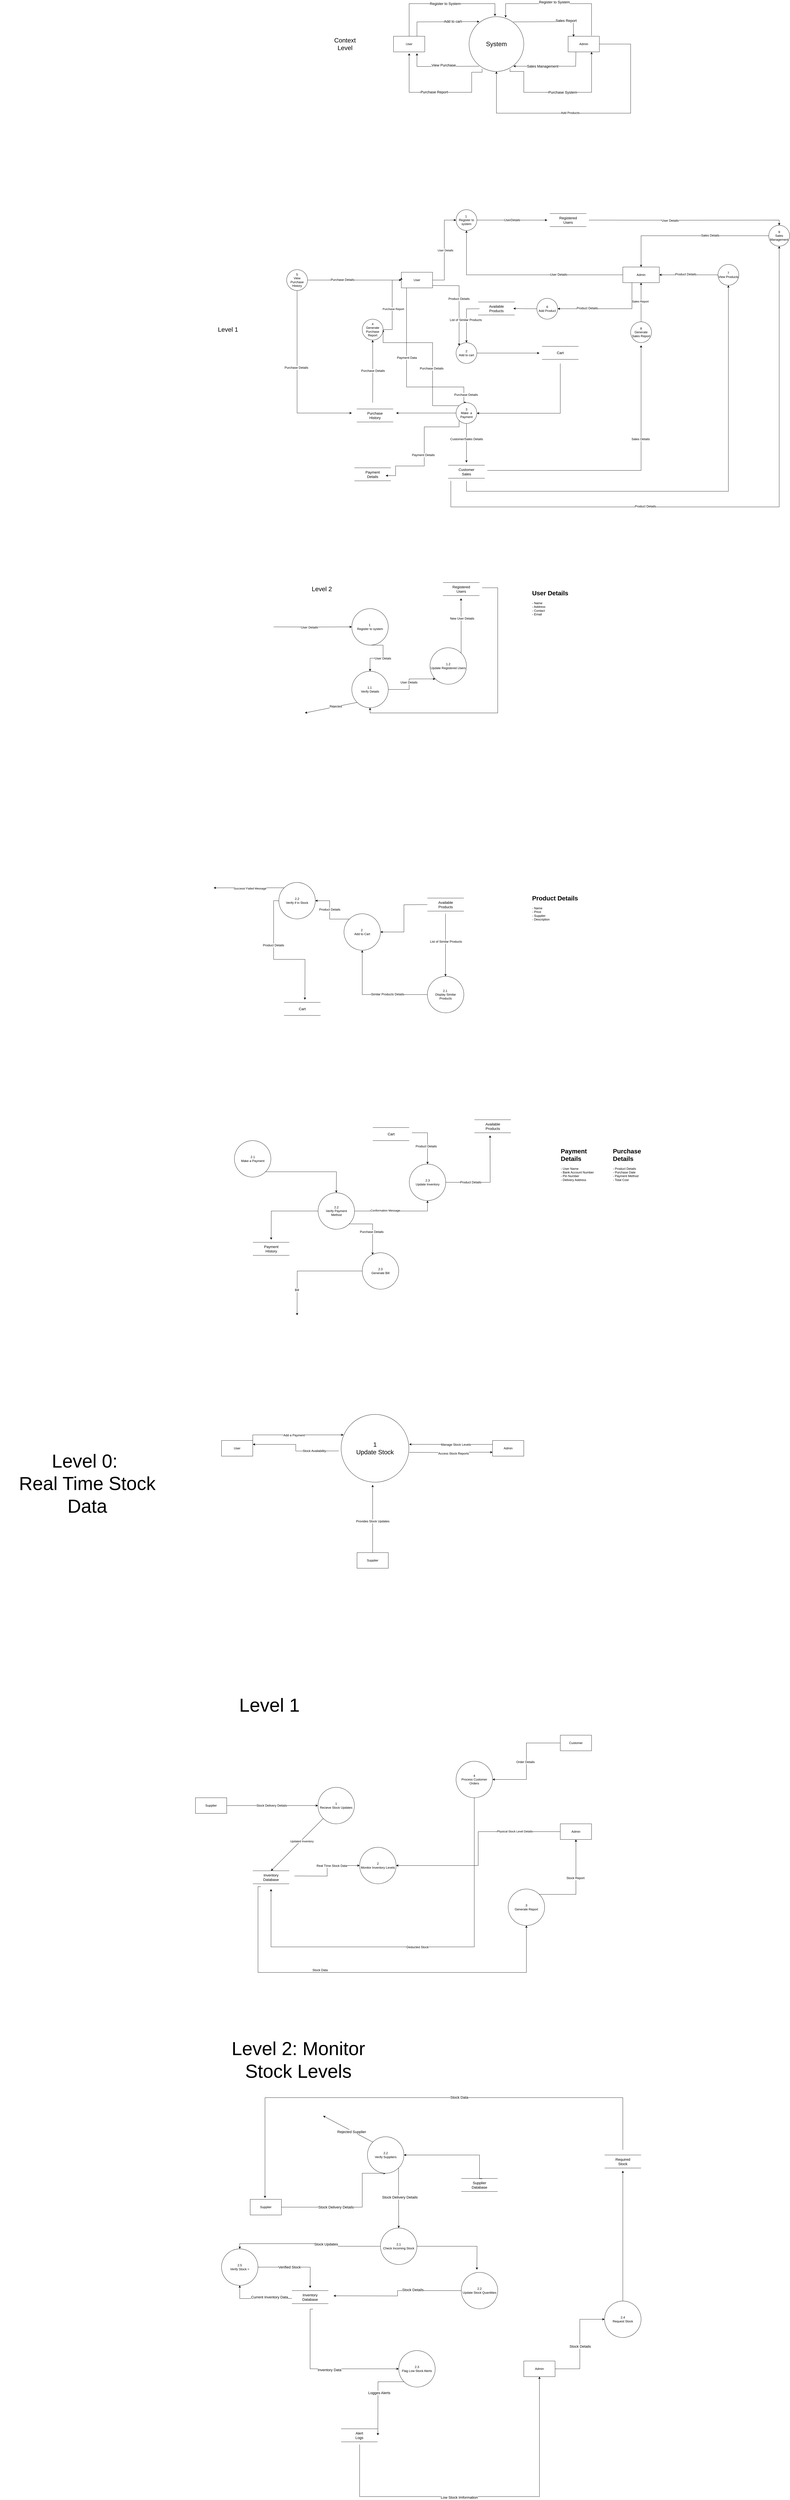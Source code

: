 <mxfile version="25.0.2">
  <diagram name="Page-1" id="Akb31RxIknfgXVOe-8zW">
    <mxGraphModel dx="3969" dy="1743" grid="0" gridSize="10" guides="0" tooltips="1" connect="1" arrows="1" fold="1" page="1" pageScale="1" pageWidth="850" pageHeight="1100" math="0" shadow="0">
      <root>
        <mxCell id="0" />
        <mxCell id="1" parent="0" />
        <mxCell id="qEVDCZwedE65Op3rCh5g-1" value="&lt;font style=&quot;font-size: 24px;&quot;&gt;System&lt;/font&gt;" style="ellipse;whiteSpace=wrap;html=1;aspect=fixed;" parent="1" vertex="1">
          <mxGeometry x="320" y="180" width="210" height="210" as="geometry" />
        </mxCell>
        <mxCell id="qEVDCZwedE65Op3rCh5g-11" style="edgeStyle=orthogonalEdgeStyle;rounded=0;orthogonalLoop=1;jettySize=auto;html=1;entryX=0.473;entryY=-0.01;entryDx=0;entryDy=0;entryPerimeter=0;" parent="1" source="qEVDCZwedE65Op3rCh5g-2" target="qEVDCZwedE65Op3rCh5g-1" edge="1">
          <mxGeometry relative="1" as="geometry">
            <mxPoint x="90" y="10" as="targetPoint" />
            <Array as="points">
              <mxPoint x="90" y="130" />
              <mxPoint x="419" y="130" />
            </Array>
          </mxGeometry>
        </mxCell>
        <mxCell id="qEVDCZwedE65Op3rCh5g-12" value="&lt;font style=&quot;font-size: 14px;&quot;&gt;Register to System&lt;/font&gt;" style="edgeLabel;html=1;align=center;verticalAlign=middle;resizable=0;points=[];" parent="qEVDCZwedE65Op3rCh5g-11" vertex="1" connectable="0">
          <mxGeometry x="0.05" y="-3" relative="1" as="geometry">
            <mxPoint x="-1" y="-3" as="offset" />
          </mxGeometry>
        </mxCell>
        <mxCell id="qEVDCZwedE65Op3rCh5g-2" value="User" style="rounded=0;whiteSpace=wrap;html=1;" parent="1" vertex="1">
          <mxGeometry x="30" y="255" width="120" height="60" as="geometry" />
        </mxCell>
        <mxCell id="JwmPt-cIcV7KMzRIeTKf-91" style="edgeStyle=orthogonalEdgeStyle;rounded=0;orthogonalLoop=1;jettySize=auto;html=1;entryX=0.5;entryY=1;entryDx=0;entryDy=0;" parent="1" source="qEVDCZwedE65Op3rCh5g-3" target="qEVDCZwedE65Op3rCh5g-1" edge="1">
          <mxGeometry relative="1" as="geometry">
            <Array as="points">
              <mxPoint x="940" y="285" />
              <mxPoint x="940" y="550" />
              <mxPoint x="425" y="550" />
            </Array>
          </mxGeometry>
        </mxCell>
        <mxCell id="JwmPt-cIcV7KMzRIeTKf-92" value="&lt;font style=&quot;font-size: 12px;&quot;&gt;Add Products&lt;/font&gt;" style="edgeLabel;html=1;align=center;verticalAlign=middle;resizable=0;points=[];" parent="JwmPt-cIcV7KMzRIeTKf-91" vertex="1" connectable="0">
          <mxGeometry x="0.164" y="1" relative="1" as="geometry">
            <mxPoint y="-2" as="offset" />
          </mxGeometry>
        </mxCell>
        <mxCell id="qEVDCZwedE65Op3rCh5g-3" value="Admin" style="rounded=0;whiteSpace=wrap;html=1;" parent="1" vertex="1">
          <mxGeometry x="700" y="255" width="120" height="60" as="geometry" />
        </mxCell>
        <mxCell id="qEVDCZwedE65Op3rCh5g-14" value="" style="endArrow=classic;html=1;rounded=0;exitX=0.75;exitY=0;exitDx=0;exitDy=0;entryX=0.188;entryY=0.09;entryDx=0;entryDy=0;entryPerimeter=0;" parent="1" source="qEVDCZwedE65Op3rCh5g-2" target="qEVDCZwedE65Op3rCh5g-1" edge="1">
          <mxGeometry width="50" height="50" relative="1" as="geometry">
            <mxPoint x="140" y="220" as="sourcePoint" />
            <mxPoint x="280" y="220" as="targetPoint" />
            <Array as="points">
              <mxPoint x="120" y="200" />
            </Array>
          </mxGeometry>
        </mxCell>
        <mxCell id="qEVDCZwedE65Op3rCh5g-19" value="&lt;font style=&quot;font-size: 14px;&quot;&gt;Add to cart&lt;/font&gt;" style="edgeLabel;html=1;align=center;verticalAlign=middle;resizable=0;points=[];" parent="qEVDCZwedE65Op3rCh5g-14" vertex="1" connectable="0">
          <mxGeometry x="0.304" y="2" relative="1" as="geometry">
            <mxPoint as="offset" />
          </mxGeometry>
        </mxCell>
        <mxCell id="qEVDCZwedE65Op3rCh5g-15" style="edgeStyle=orthogonalEdgeStyle;rounded=0;orthogonalLoop=1;jettySize=auto;html=1;entryX=0.379;entryY=1.013;entryDx=0;entryDy=0;entryPerimeter=0;" parent="1" edge="1">
          <mxGeometry relative="1" as="geometry">
            <mxPoint x="90" y="320" as="targetPoint" />
            <mxPoint x="370" y="380" as="sourcePoint" />
            <Array as="points">
              <mxPoint x="330" y="393" />
              <mxPoint x="330" y="470" />
              <mxPoint x="90" y="470" />
            </Array>
          </mxGeometry>
        </mxCell>
        <mxCell id="qEVDCZwedE65Op3rCh5g-16" value="&lt;font style=&quot;font-size: 14px;&quot;&gt;Purchase Report&lt;/font&gt;&lt;div&gt;&lt;font style=&quot;font-size: 14px;&quot;&gt;&lt;br&gt;&lt;/font&gt;&lt;/div&gt;" style="edgeLabel;html=1;align=center;verticalAlign=middle;resizable=0;points=[];" parent="qEVDCZwedE65Op3rCh5g-15" vertex="1" connectable="0">
          <mxGeometry x="0.05" y="-3" relative="1" as="geometry">
            <mxPoint x="-1" y="10" as="offset" />
          </mxGeometry>
        </mxCell>
        <mxCell id="qEVDCZwedE65Op3rCh5g-17" value="" style="endArrow=classic;html=1;rounded=0;entryX=0.188;entryY=0.09;entryDx=0;entryDy=0;entryPerimeter=0;" parent="1" edge="1">
          <mxGeometry width="50" height="50" relative="1" as="geometry">
            <mxPoint x="359" y="370" as="sourcePoint" />
            <mxPoint x="120" y="320" as="targetPoint" />
            <Array as="points">
              <mxPoint x="120" y="371" />
            </Array>
          </mxGeometry>
        </mxCell>
        <mxCell id="qEVDCZwedE65Op3rCh5g-18" value="&lt;font style=&quot;font-size: 14px;&quot;&gt;View Purchase&lt;/font&gt;" style="edgeLabel;html=1;align=center;verticalAlign=middle;resizable=0;points=[];" parent="qEVDCZwedE65Op3rCh5g-17" vertex="1" connectable="0">
          <mxGeometry x="0.315" y="-4" relative="1" as="geometry">
            <mxPoint x="53" y="-1" as="offset" />
          </mxGeometry>
        </mxCell>
        <mxCell id="qEVDCZwedE65Op3rCh5g-20" style="edgeStyle=orthogonalEdgeStyle;rounded=0;orthogonalLoop=1;jettySize=auto;html=1;entryX=0.668;entryY=0.015;entryDx=0;entryDy=0;entryPerimeter=0;exitX=0.749;exitY=-0.037;exitDx=0;exitDy=0;exitPerimeter=0;" parent="1" source="qEVDCZwedE65Op3rCh5g-3" target="qEVDCZwedE65Op3rCh5g-1" edge="1">
          <mxGeometry relative="1" as="geometry">
            <mxPoint x="460" y="160" as="targetPoint" />
            <mxPoint x="789" y="178" as="sourcePoint" />
            <Array as="points">
              <mxPoint x="790" y="178" />
              <mxPoint x="790" y="130" />
              <mxPoint x="460" y="130" />
            </Array>
          </mxGeometry>
        </mxCell>
        <mxCell id="qEVDCZwedE65Op3rCh5g-21" value="&lt;font style=&quot;font-size: 14px;&quot;&gt;Register to System&lt;/font&gt;" style="edgeLabel;html=1;align=center;verticalAlign=middle;resizable=0;points=[];" parent="qEVDCZwedE65Op3rCh5g-20" vertex="1" connectable="0">
          <mxGeometry x="0.05" y="-3" relative="1" as="geometry">
            <mxPoint x="-1" y="-3" as="offset" />
          </mxGeometry>
        </mxCell>
        <mxCell id="qEVDCZwedE65Op3rCh5g-22" value="" style="endArrow=classic;html=1;rounded=0;exitX=0.175;exitY=0.026;exitDx=0;exitDy=0;exitPerimeter=0;entryX=0.175;entryY=0.026;entryDx=0;entryDy=0;entryPerimeter=0;" parent="1" target="qEVDCZwedE65Op3rCh5g-3" edge="1">
          <mxGeometry width="50" height="50" relative="1" as="geometry">
            <mxPoint x="490" y="200" as="sourcePoint" />
            <mxPoint x="720" y="248" as="targetPoint" />
            <Array as="points">
              <mxPoint x="490" y="200" />
              <mxPoint x="720" y="199" />
            </Array>
          </mxGeometry>
        </mxCell>
        <mxCell id="qEVDCZwedE65Op3rCh5g-23" value="&lt;font style=&quot;font-size: 14px;&quot;&gt;Sales Report&lt;/font&gt;" style="edgeLabel;html=1;align=center;verticalAlign=middle;resizable=0;points=[];" parent="qEVDCZwedE65Op3rCh5g-22" vertex="1" connectable="0">
          <mxGeometry x="0.304" y="2" relative="1" as="geometry">
            <mxPoint x="14" y="-2" as="offset" />
          </mxGeometry>
        </mxCell>
        <mxCell id="qEVDCZwedE65Op3rCh5g-24" style="edgeStyle=orthogonalEdgeStyle;rounded=0;orthogonalLoop=1;jettySize=auto;html=1;entryX=0.75;entryY=1;entryDx=0;entryDy=0;exitX=0.748;exitY=0.953;exitDx=0;exitDy=0;exitPerimeter=0;" parent="1" source="qEVDCZwedE65Op3rCh5g-1" target="qEVDCZwedE65Op3rCh5g-3" edge="1">
          <mxGeometry relative="1" as="geometry">
            <mxPoint x="789.59" y="392.73" as="targetPoint" />
            <mxPoint x="460" y="400" as="sourcePoint" />
            <Array as="points">
              <mxPoint x="477" y="390" />
              <mxPoint x="530" y="390" />
              <mxPoint x="530" y="470" />
              <mxPoint x="790" y="470" />
            </Array>
          </mxGeometry>
        </mxCell>
        <mxCell id="qEVDCZwedE65Op3rCh5g-25" value="&lt;font style=&quot;font-size: 14px;&quot;&gt;Purchase System&lt;/font&gt;" style="edgeLabel;html=1;align=center;verticalAlign=middle;resizable=0;points=[];" parent="qEVDCZwedE65Op3rCh5g-24" vertex="1" connectable="0">
          <mxGeometry x="0.05" y="-3" relative="1" as="geometry">
            <mxPoint x="-1" y="-3" as="offset" />
          </mxGeometry>
        </mxCell>
        <mxCell id="qEVDCZwedE65Op3rCh5g-26" value="" style="endArrow=classic;html=1;rounded=0;entryX=0.188;entryY=0.09;entryDx=0;entryDy=0;entryPerimeter=0;exitX=0.25;exitY=1;exitDx=0;exitDy=0;" parent="1" source="qEVDCZwedE65Op3rCh5g-3" edge="1">
          <mxGeometry width="50" height="50" relative="1" as="geometry">
            <mxPoint x="729" y="370" as="sourcePoint" />
            <mxPoint x="490" y="370" as="targetPoint" />
            <Array as="points">
              <mxPoint x="729" y="370" />
            </Array>
          </mxGeometry>
        </mxCell>
        <mxCell id="qEVDCZwedE65Op3rCh5g-27" value="&lt;font style=&quot;font-size: 14px;&quot;&gt;Sales Management&lt;/font&gt;" style="edgeLabel;html=1;align=center;verticalAlign=middle;resizable=0;points=[];" parent="qEVDCZwedE65Op3rCh5g-26" vertex="1" connectable="0">
          <mxGeometry x="0.315" y="-4" relative="1" as="geometry">
            <mxPoint x="11" y="4" as="offset" />
          </mxGeometry>
        </mxCell>
        <mxCell id="JwmPt-cIcV7KMzRIeTKf-22" style="edgeStyle=orthogonalEdgeStyle;rounded=0;orthogonalLoop=1;jettySize=auto;html=1;entryX=0;entryY=0.5;entryDx=0;entryDy=0;" parent="1" source="JwmPt-cIcV7KMzRIeTKf-20" target="JwmPt-cIcV7KMzRIeTKf-21" edge="1">
          <mxGeometry relative="1" as="geometry" />
        </mxCell>
        <mxCell id="JwmPt-cIcV7KMzRIeTKf-23" value="User Details" style="edgeLabel;html=1;align=center;verticalAlign=middle;resizable=0;points=[];" parent="JwmPt-cIcV7KMzRIeTKf-22" vertex="1" connectable="0">
          <mxGeometry x="-0.004" y="-4" relative="1" as="geometry">
            <mxPoint as="offset" />
          </mxGeometry>
        </mxCell>
        <mxCell id="JwmPt-cIcV7KMzRIeTKf-33" style="edgeStyle=orthogonalEdgeStyle;rounded=0;orthogonalLoop=1;jettySize=auto;html=1;entryX=0;entryY=0;entryDx=0;entryDy=0;" parent="1" target="JwmPt-cIcV7KMzRIeTKf-32" edge="1">
          <mxGeometry relative="1" as="geometry">
            <mxPoint x="180" y="1211" as="sourcePoint" />
            <mxPoint x="270.0" y="1491" as="targetPoint" />
          </mxGeometry>
        </mxCell>
        <mxCell id="JwmPt-cIcV7KMzRIeTKf-34" value="&lt;font style=&quot;font-size: 12px;&quot;&gt;Product Details&lt;/font&gt;" style="edgeLabel;html=1;align=center;verticalAlign=middle;resizable=0;points=[];" parent="JwmPt-cIcV7KMzRIeTKf-33" vertex="1" connectable="0">
          <mxGeometry x="0.209" y="-1" relative="1" as="geometry">
            <mxPoint y="-49" as="offset" />
          </mxGeometry>
        </mxCell>
        <mxCell id="JwmPt-cIcV7KMzRIeTKf-59" style="edgeStyle=orthogonalEdgeStyle;rounded=0;orthogonalLoop=1;jettySize=auto;html=1;entryX=0.5;entryY=0;entryDx=0;entryDy=0;" parent="1" source="JwmPt-cIcV7KMzRIeTKf-20" target="JwmPt-cIcV7KMzRIeTKf-39" edge="1">
          <mxGeometry relative="1" as="geometry">
            <mxPoint x="300" y="1590" as="targetPoint" />
            <Array as="points">
              <mxPoint x="80" y="1600" />
              <mxPoint x="300" y="1600" />
              <mxPoint x="300" y="1660" />
            </Array>
          </mxGeometry>
        </mxCell>
        <mxCell id="JwmPt-cIcV7KMzRIeTKf-60" value="&lt;font style=&quot;font-size: 12px;&quot;&gt;Payment Data&lt;/font&gt;" style="edgeLabel;html=1;align=center;verticalAlign=middle;resizable=0;points=[];" parent="JwmPt-cIcV7KMzRIeTKf-59" vertex="1" connectable="0">
          <mxGeometry x="-0.202" y="1" relative="1" as="geometry">
            <mxPoint as="offset" />
          </mxGeometry>
        </mxCell>
        <mxCell id="JwmPt-cIcV7KMzRIeTKf-20" value="User" style="rounded=0;whiteSpace=wrap;html=1;" parent="1" vertex="1">
          <mxGeometry x="60" y="1160" width="120" height="60" as="geometry" />
        </mxCell>
        <mxCell id="JwmPt-cIcV7KMzRIeTKf-24" style="edgeStyle=orthogonalEdgeStyle;rounded=0;orthogonalLoop=1;jettySize=auto;html=1;exitX=1;exitY=0.5;exitDx=0;exitDy=0;" parent="1" source="JwmPt-cIcV7KMzRIeTKf-21" edge="1">
          <mxGeometry relative="1" as="geometry">
            <mxPoint x="620" y="960.143" as="targetPoint" />
          </mxGeometry>
        </mxCell>
        <mxCell id="JwmPt-cIcV7KMzRIeTKf-82" value="&lt;font style=&quot;font-size: 12px;&quot;&gt;UserDetails&lt;/font&gt;" style="edgeLabel;html=1;align=center;verticalAlign=middle;resizable=0;points=[];" parent="JwmPt-cIcV7KMzRIeTKf-24" vertex="1" connectable="0">
          <mxGeometry x="0.003" y="-1" relative="1" as="geometry">
            <mxPoint y="-2" as="offset" />
          </mxGeometry>
        </mxCell>
        <mxCell id="JwmPt-cIcV7KMzRIeTKf-21" value="1&amp;nbsp;&lt;div&gt;Register to system&lt;/div&gt;" style="ellipse;whiteSpace=wrap;html=1;aspect=fixed;" parent="1" vertex="1">
          <mxGeometry x="270" y="920" width="80" height="80" as="geometry" />
        </mxCell>
        <mxCell id="JwmPt-cIcV7KMzRIeTKf-28" value="" style="group" parent="1" vertex="1" connectable="0">
          <mxGeometry x="630" y="935" width="140" height="50" as="geometry" />
        </mxCell>
        <mxCell id="JwmPt-cIcV7KMzRIeTKf-25" value="" style="endArrow=none;html=1;rounded=0;" parent="JwmPt-cIcV7KMzRIeTKf-28" edge="1">
          <mxGeometry width="50" height="50" relative="1" as="geometry">
            <mxPoint as="sourcePoint" />
            <mxPoint x="140" as="targetPoint" />
          </mxGeometry>
        </mxCell>
        <mxCell id="JwmPt-cIcV7KMzRIeTKf-26" value="" style="endArrow=none;html=1;rounded=0;" parent="JwmPt-cIcV7KMzRIeTKf-28" edge="1">
          <mxGeometry width="50" height="50" relative="1" as="geometry">
            <mxPoint y="50" as="sourcePoint" />
            <mxPoint x="140" y="50" as="targetPoint" />
          </mxGeometry>
        </mxCell>
        <mxCell id="JwmPt-cIcV7KMzRIeTKf-27" value="&lt;font style=&quot;font-size: 14px;&quot;&gt;Registered Users&lt;/font&gt;" style="text;html=1;align=center;verticalAlign=middle;whiteSpace=wrap;rounded=0;" parent="JwmPt-cIcV7KMzRIeTKf-28" vertex="1">
          <mxGeometry x="40" y="10" width="60" height="30" as="geometry" />
        </mxCell>
        <mxCell id="JwmPt-cIcV7KMzRIeTKf-30" style="edgeStyle=orthogonalEdgeStyle;rounded=0;orthogonalLoop=1;jettySize=auto;html=1;entryX=0.5;entryY=1;entryDx=0;entryDy=0;" parent="1" source="JwmPt-cIcV7KMzRIeTKf-29" target="JwmPt-cIcV7KMzRIeTKf-21" edge="1">
          <mxGeometry relative="1" as="geometry" />
        </mxCell>
        <mxCell id="JwmPt-cIcV7KMzRIeTKf-31" value="&lt;font style=&quot;font-size: 12px;&quot;&gt;User Details&lt;/font&gt;" style="edgeLabel;html=1;align=center;verticalAlign=middle;resizable=0;points=[];" parent="JwmPt-cIcV7KMzRIeTKf-30" vertex="1" connectable="0">
          <mxGeometry x="-0.359" y="2" relative="1" as="geometry">
            <mxPoint y="-3" as="offset" />
          </mxGeometry>
        </mxCell>
        <mxCell id="JwmPt-cIcV7KMzRIeTKf-68" style="edgeStyle=orthogonalEdgeStyle;rounded=0;orthogonalLoop=1;jettySize=auto;html=1;exitX=0.5;exitY=0;exitDx=0;exitDy=0;" parent="1" source="JwmPt-cIcV7KMzRIeTKf-66" target="JwmPt-cIcV7KMzRIeTKf-29" edge="1">
          <mxGeometry relative="1" as="geometry" />
        </mxCell>
        <mxCell id="JwmPt-cIcV7KMzRIeTKf-72" value="Sales Report" style="edgeLabel;html=1;align=center;verticalAlign=middle;resizable=0;points=[];" parent="JwmPt-cIcV7KMzRIeTKf-68" vertex="1" connectable="0">
          <mxGeometry x="-0.01" y="4" relative="1" as="geometry">
            <mxPoint x="1" y="-4" as="offset" />
          </mxGeometry>
        </mxCell>
        <mxCell id="JwmPt-cIcV7KMzRIeTKf-94" style="edgeStyle=orthogonalEdgeStyle;rounded=0;orthogonalLoop=1;jettySize=auto;html=1;exitX=0.25;exitY=1;exitDx=0;exitDy=0;entryX=1;entryY=0.5;entryDx=0;entryDy=0;" parent="1" source="JwmPt-cIcV7KMzRIeTKf-29" target="JwmPt-cIcV7KMzRIeTKf-93" edge="1">
          <mxGeometry relative="1" as="geometry" />
        </mxCell>
        <mxCell id="JwmPt-cIcV7KMzRIeTKf-95" value="&lt;font style=&quot;font-size: 12px;&quot;&gt;Product Details&lt;/font&gt;" style="edgeLabel;html=1;align=center;verticalAlign=middle;resizable=0;points=[];" parent="JwmPt-cIcV7KMzRIeTKf-94" vertex="1" connectable="0">
          <mxGeometry x="0.421" y="-2" relative="1" as="geometry">
            <mxPoint x="1" as="offset" />
          </mxGeometry>
        </mxCell>
        <mxCell id="JwmPt-cIcV7KMzRIeTKf-29" value="Admin" style="rounded=0;whiteSpace=wrap;html=1;" parent="1" vertex="1">
          <mxGeometry x="910" y="1140" width="140" height="60" as="geometry" />
        </mxCell>
        <mxCell id="JwmPt-cIcV7KMzRIeTKf-38" style="edgeStyle=orthogonalEdgeStyle;rounded=0;orthogonalLoop=1;jettySize=auto;html=1;" parent="1" source="JwmPt-cIcV7KMzRIeTKf-32" edge="1">
          <mxGeometry relative="1" as="geometry">
            <mxPoint x="590.0" y="1470" as="targetPoint" />
          </mxGeometry>
        </mxCell>
        <mxCell id="JwmPt-cIcV7KMzRIeTKf-32" value="2&lt;br&gt;&lt;div&gt;Add to cart&lt;/div&gt;" style="ellipse;whiteSpace=wrap;html=1;aspect=fixed;" parent="1" vertex="1">
          <mxGeometry x="270" y="1430" width="80" height="80" as="geometry" />
        </mxCell>
        <mxCell id="JwmPt-cIcV7KMzRIeTKf-35" value="" style="endArrow=none;html=1;rounded=0;" parent="1" edge="1">
          <mxGeometry width="50" height="50" relative="1" as="geometry">
            <mxPoint x="600" y="1444.23" as="sourcePoint" />
            <mxPoint x="740" y="1444.23" as="targetPoint" />
          </mxGeometry>
        </mxCell>
        <mxCell id="JwmPt-cIcV7KMzRIeTKf-36" value="" style="endArrow=none;html=1;rounded=0;" parent="1" edge="1">
          <mxGeometry width="50" height="50" relative="1" as="geometry">
            <mxPoint x="600" y="1494.23" as="sourcePoint" />
            <mxPoint x="740" y="1494.23" as="targetPoint" />
            <Array as="points">
              <mxPoint x="670" y="1494" />
            </Array>
          </mxGeometry>
        </mxCell>
        <mxCell id="JwmPt-cIcV7KMzRIeTKf-37" value="&lt;font style=&quot;font-size: 14px;&quot;&gt;Cart&lt;/font&gt;" style="text;html=1;align=center;verticalAlign=middle;whiteSpace=wrap;rounded=0;" parent="1" vertex="1">
          <mxGeometry x="640" y="1454.23" width="60" height="30" as="geometry" />
        </mxCell>
        <mxCell id="JwmPt-cIcV7KMzRIeTKf-40" style="edgeStyle=orthogonalEdgeStyle;rounded=0;orthogonalLoop=1;jettySize=auto;html=1;entryX=1.025;entryY=0.384;entryDx=0;entryDy=0;entryPerimeter=0;" parent="1" edge="1">
          <mxGeometry relative="1" as="geometry">
            <mxPoint x="350" y="1700.72" as="targetPoint" />
            <mxPoint x="670" y="1510" as="sourcePoint" />
            <Array as="points">
              <mxPoint x="670" y="1701" />
            </Array>
          </mxGeometry>
        </mxCell>
        <mxCell id="JwmPt-cIcV7KMzRIeTKf-53" style="edgeStyle=orthogonalEdgeStyle;rounded=0;orthogonalLoop=1;jettySize=auto;html=1;" parent="1" source="JwmPt-cIcV7KMzRIeTKf-39" edge="1">
          <mxGeometry relative="1" as="geometry">
            <mxPoint x="40" y="1700" as="targetPoint" />
          </mxGeometry>
        </mxCell>
        <mxCell id="hVze2T5vo5RTJaVRguCJ-6" value="&lt;font style=&quot;font-size: 12px;&quot;&gt;Purchase Details&lt;/font&gt;" style="edgeLabel;html=1;align=center;verticalAlign=middle;resizable=0;points=[];" parent="JwmPt-cIcV7KMzRIeTKf-53" vertex="1" connectable="0">
          <mxGeometry x="0.131" y="1" relative="1" as="geometry">
            <mxPoint x="168" y="-72" as="offset" />
          </mxGeometry>
        </mxCell>
        <mxCell id="JwmPt-cIcV7KMzRIeTKf-65" style="edgeStyle=orthogonalEdgeStyle;rounded=0;orthogonalLoop=1;jettySize=auto;html=1;" parent="1" source="JwmPt-cIcV7KMzRIeTKf-39" edge="1">
          <mxGeometry relative="1" as="geometry">
            <mxPoint x="310" y="1890" as="targetPoint" />
          </mxGeometry>
        </mxCell>
        <mxCell id="JwmPt-cIcV7KMzRIeTKf-67" value="&lt;font style=&quot;font-size: 12px;&quot;&gt;Customer/Sales Details&lt;/font&gt;" style="edgeLabel;html=1;align=center;verticalAlign=middle;resizable=0;points=[];" parent="JwmPt-cIcV7KMzRIeTKf-65" vertex="1" connectable="0">
          <mxGeometry x="-0.206" relative="1" as="geometry">
            <mxPoint as="offset" />
          </mxGeometry>
        </mxCell>
        <mxCell id="hVze2T5vo5RTJaVRguCJ-18" style="edgeStyle=orthogonalEdgeStyle;rounded=0;orthogonalLoop=1;jettySize=auto;html=1;exitX=0;exitY=1;exitDx=0;exitDy=0;" parent="1" source="JwmPt-cIcV7KMzRIeTKf-39" edge="1">
          <mxGeometry relative="1" as="geometry">
            <mxPoint x="339.996" y="1753.284" as="sourcePoint" />
            <mxPoint y="1940" as="targetPoint" />
            <Array as="points">
              <mxPoint x="282" y="1753" />
              <mxPoint x="148" y="1753" />
              <mxPoint x="148" y="1903" />
              <mxPoint x="38" y="1903" />
            </Array>
          </mxGeometry>
        </mxCell>
        <mxCell id="hVze2T5vo5RTJaVRguCJ-19" value="&lt;font style=&quot;font-size: 12px;&quot;&gt;Payment Details&lt;/font&gt;" style="edgeLabel;html=1;align=center;verticalAlign=middle;resizable=0;points=[];" parent="hVze2T5vo5RTJaVRguCJ-18" vertex="1" connectable="0">
          <mxGeometry x="0.075" y="-4" relative="1" as="geometry">
            <mxPoint y="1" as="offset" />
          </mxGeometry>
        </mxCell>
        <mxCell id="hVze2T5vo5RTJaVRguCJ-20" style="edgeStyle=orthogonalEdgeStyle;rounded=0;orthogonalLoop=1;jettySize=auto;html=1;exitX=0;exitY=0;exitDx=0;exitDy=0;entryX=1;entryY=0.5;entryDx=0;entryDy=0;" parent="1" source="JwmPt-cIcV7KMzRIeTKf-39" target="JwmPt-cIcV7KMzRIeTKf-54" edge="1">
          <mxGeometry relative="1" as="geometry">
            <Array as="points">
              <mxPoint x="180" y="1672" />
              <mxPoint x="180" y="1430" />
              <mxPoint x="-10" y="1430" />
            </Array>
          </mxGeometry>
        </mxCell>
        <mxCell id="hVze2T5vo5RTJaVRguCJ-21" value="&lt;font style=&quot;font-size: 12px;&quot;&gt;Purchase Details&lt;/font&gt;" style="edgeLabel;html=1;align=center;verticalAlign=middle;resizable=0;points=[];" parent="hVze2T5vo5RTJaVRguCJ-20" vertex="1" connectable="0">
          <mxGeometry x="-0.161" y="4" relative="1" as="geometry">
            <mxPoint as="offset" />
          </mxGeometry>
        </mxCell>
        <mxCell id="JwmPt-cIcV7KMzRIeTKf-39" value="3&lt;div&gt;Make&amp;nbsp; a Payment&lt;/div&gt;" style="ellipse;whiteSpace=wrap;html=1;aspect=fixed;" parent="1" vertex="1">
          <mxGeometry x="270" y="1660" width="80" height="80" as="geometry" />
        </mxCell>
        <mxCell id="JwmPt-cIcV7KMzRIeTKf-55" style="edgeStyle=orthogonalEdgeStyle;rounded=0;orthogonalLoop=1;jettySize=auto;html=1;entryX=0.5;entryY=1;entryDx=0;entryDy=0;" parent="1" target="JwmPt-cIcV7KMzRIeTKf-54" edge="1">
          <mxGeometry relative="1" as="geometry">
            <mxPoint x="-50" y="1660" as="sourcePoint" />
          </mxGeometry>
        </mxCell>
        <mxCell id="JwmPt-cIcV7KMzRIeTKf-56" value="&lt;font style=&quot;font-size: 12px;&quot;&gt;Purchase Details&lt;/font&gt;" style="edgeLabel;html=1;align=center;verticalAlign=middle;resizable=0;points=[];" parent="JwmPt-cIcV7KMzRIeTKf-55" vertex="1" connectable="0">
          <mxGeometry x="0.013" y="-1" relative="1" as="geometry">
            <mxPoint y="-1" as="offset" />
          </mxGeometry>
        </mxCell>
        <mxCell id="JwmPt-cIcV7KMzRIeTKf-57" style="edgeStyle=orthogonalEdgeStyle;rounded=0;orthogonalLoop=1;jettySize=auto;html=1;entryX=0;entryY=0.5;entryDx=0;entryDy=0;" parent="1" source="JwmPt-cIcV7KMzRIeTKf-54" target="JwmPt-cIcV7KMzRIeTKf-20" edge="1">
          <mxGeometry relative="1" as="geometry" />
        </mxCell>
        <mxCell id="JwmPt-cIcV7KMzRIeTKf-58" value="Purchase Report" style="edgeLabel;html=1;align=center;verticalAlign=middle;resizable=0;points=[];" parent="JwmPt-cIcV7KMzRIeTKf-57" vertex="1" connectable="0">
          <mxGeometry x="-0.125" y="-4" relative="1" as="geometry">
            <mxPoint as="offset" />
          </mxGeometry>
        </mxCell>
        <mxCell id="JwmPt-cIcV7KMzRIeTKf-54" value="4&lt;div&gt;Generate Purchase Report&lt;/div&gt;" style="ellipse;whiteSpace=wrap;html=1;aspect=fixed;" parent="1" vertex="1">
          <mxGeometry x="-90" y="1340" width="80" height="80" as="geometry" />
        </mxCell>
        <mxCell id="JwmPt-cIcV7KMzRIeTKf-61" value="" style="endArrow=none;html=1;rounded=0;" parent="1" edge="1">
          <mxGeometry width="50" height="50" relative="1" as="geometry">
            <mxPoint x="240" y="1900" as="sourcePoint" />
            <mxPoint x="380" y="1900" as="targetPoint" />
          </mxGeometry>
        </mxCell>
        <mxCell id="JwmPt-cIcV7KMzRIeTKf-62" value="" style="endArrow=none;html=1;rounded=0;" parent="1" edge="1">
          <mxGeometry width="50" height="50" relative="1" as="geometry">
            <mxPoint x="240" y="1950" as="sourcePoint" />
            <mxPoint x="380" y="1950" as="targetPoint" />
            <Array as="points">
              <mxPoint x="310" y="1949.77" />
            </Array>
          </mxGeometry>
        </mxCell>
        <mxCell id="JwmPt-cIcV7KMzRIeTKf-86" style="edgeStyle=orthogonalEdgeStyle;rounded=0;orthogonalLoop=1;jettySize=auto;html=1;entryX=0.5;entryY=1;entryDx=0;entryDy=0;" parent="1" target="JwmPt-cIcV7KMzRIeTKf-84" edge="1">
          <mxGeometry relative="1" as="geometry">
            <mxPoint x="1201.185" y="1620" as="targetPoint" />
            <mxPoint x="250" y="1960" as="sourcePoint" />
            <Array as="points">
              <mxPoint x="250" y="1970" />
              <mxPoint x="250" y="2060" />
              <mxPoint x="1510" y="2060" />
            </Array>
          </mxGeometry>
        </mxCell>
        <mxCell id="JwmPt-cIcV7KMzRIeTKf-89" value="&lt;font style=&quot;font-size: 12px;&quot;&gt;Product Details&lt;/font&gt;" style="edgeLabel;html=1;align=center;verticalAlign=middle;resizable=0;points=[];" parent="JwmPt-cIcV7KMzRIeTKf-86" vertex="1" connectable="0">
          <mxGeometry x="-0.283" y="4" relative="1" as="geometry">
            <mxPoint y="2" as="offset" />
          </mxGeometry>
        </mxCell>
        <mxCell id="hVze2T5vo5RTJaVRguCJ-5" style="edgeStyle=orthogonalEdgeStyle;rounded=0;orthogonalLoop=1;jettySize=auto;html=1;entryX=0.5;entryY=1;entryDx=0;entryDy=0;" parent="1" target="hVze2T5vo5RTJaVRguCJ-2" edge="1">
          <mxGeometry relative="1" as="geometry">
            <mxPoint x="310" y="1960" as="sourcePoint" />
            <mxPoint x="1315" y="1230" as="targetPoint" />
            <Array as="points">
              <mxPoint x="310" y="2000" />
              <mxPoint x="1315" y="2000" />
            </Array>
          </mxGeometry>
        </mxCell>
        <mxCell id="JwmPt-cIcV7KMzRIeTKf-63" value="&lt;span style=&quot;font-size: 14px;&quot;&gt;Customer Sales&lt;/span&gt;" style="text;html=1;align=center;verticalAlign=middle;whiteSpace=wrap;rounded=0;" parent="1" vertex="1">
          <mxGeometry x="280" y="1910" width="60" height="30" as="geometry" />
        </mxCell>
        <mxCell id="JwmPt-cIcV7KMzRIeTKf-69" style="edgeStyle=orthogonalEdgeStyle;rounded=0;orthogonalLoop=1;jettySize=auto;html=1;" parent="1" edge="1">
          <mxGeometry relative="1" as="geometry">
            <mxPoint x="980" y="1440" as="targetPoint" />
            <mxPoint x="390" y="1920" as="sourcePoint" />
            <Array as="points">
              <mxPoint x="980" y="1920" />
            </Array>
          </mxGeometry>
        </mxCell>
        <mxCell id="JwmPt-cIcV7KMzRIeTKf-70" value="&lt;font style=&quot;font-size: 12px;&quot;&gt;Sales Details&lt;/font&gt;" style="edgeLabel;html=1;align=center;verticalAlign=middle;resizable=0;points=[];" parent="JwmPt-cIcV7KMzRIeTKf-69" vertex="1" connectable="0">
          <mxGeometry x="0.328" y="2" relative="1" as="geometry">
            <mxPoint as="offset" />
          </mxGeometry>
        </mxCell>
        <mxCell id="JwmPt-cIcV7KMzRIeTKf-66" value="8&lt;div&gt;Generate Sales Report&lt;/div&gt;" style="ellipse;whiteSpace=wrap;html=1;aspect=fixed;" parent="1" vertex="1">
          <mxGeometry x="940" y="1350" width="80" height="80" as="geometry" />
        </mxCell>
        <mxCell id="JwmPt-cIcV7KMzRIeTKf-74" style="edgeStyle=orthogonalEdgeStyle;rounded=0;orthogonalLoop=1;jettySize=auto;html=1;exitX=1;exitY=0.5;exitDx=0;exitDy=0;" parent="1" source="JwmPt-cIcV7KMzRIeTKf-73" edge="1">
          <mxGeometry relative="1" as="geometry">
            <mxPoint x="60" y="1180" as="targetPoint" />
            <Array as="points">
              <mxPoint x="60" y="1190" />
            </Array>
          </mxGeometry>
        </mxCell>
        <mxCell id="JwmPt-cIcV7KMzRIeTKf-78" value="&lt;font style=&quot;font-size: 12px;&quot;&gt;Purchase Details&lt;/font&gt;" style="edgeLabel;html=1;align=center;verticalAlign=middle;resizable=0;points=[];" parent="JwmPt-cIcV7KMzRIeTKf-74" vertex="1" connectable="0">
          <mxGeometry x="-0.275" y="1" relative="1" as="geometry">
            <mxPoint as="offset" />
          </mxGeometry>
        </mxCell>
        <mxCell id="JwmPt-cIcV7KMzRIeTKf-75" style="edgeStyle=orthogonalEdgeStyle;rounded=0;orthogonalLoop=1;jettySize=auto;html=1;" parent="1" source="JwmPt-cIcV7KMzRIeTKf-73" edge="1">
          <mxGeometry relative="1" as="geometry">
            <mxPoint x="-130" y="1700" as="targetPoint" />
            <Array as="points">
              <mxPoint x="-340" y="1700" />
            </Array>
          </mxGeometry>
        </mxCell>
        <mxCell id="JwmPt-cIcV7KMzRIeTKf-76" value="&lt;font style=&quot;font-size: 12px;&quot;&gt;Purchase Details&lt;/font&gt;" style="edgeLabel;html=1;align=center;verticalAlign=middle;resizable=0;points=[];" parent="JwmPt-cIcV7KMzRIeTKf-75" vertex="1" connectable="0">
          <mxGeometry x="-0.126" y="-3" relative="1" as="geometry">
            <mxPoint y="-1" as="offset" />
          </mxGeometry>
        </mxCell>
        <mxCell id="JwmPt-cIcV7KMzRIeTKf-73" value="5&lt;div&gt;View Purchase History&lt;/div&gt;" style="ellipse;whiteSpace=wrap;html=1;aspect=fixed;" parent="1" vertex="1">
          <mxGeometry x="-380" y="1150" width="80" height="80" as="geometry" />
        </mxCell>
        <mxCell id="JwmPt-cIcV7KMzRIeTKf-87" style="edgeStyle=orthogonalEdgeStyle;rounded=0;orthogonalLoop=1;jettySize=auto;html=1;entryX=0.5;entryY=0;entryDx=0;entryDy=0;" parent="1" source="JwmPt-cIcV7KMzRIeTKf-84" target="JwmPt-cIcV7KMzRIeTKf-29" edge="1">
          <mxGeometry relative="1" as="geometry" />
        </mxCell>
        <mxCell id="JwmPt-cIcV7KMzRIeTKf-88" value="&lt;font style=&quot;font-size: 12px;&quot;&gt;Sales Details&lt;/font&gt;" style="edgeLabel;html=1;align=center;verticalAlign=middle;resizable=0;points=[];" parent="JwmPt-cIcV7KMzRIeTKf-87" vertex="1" connectable="0">
          <mxGeometry x="-0.259" y="-1" relative="1" as="geometry">
            <mxPoint x="1" as="offset" />
          </mxGeometry>
        </mxCell>
        <mxCell id="JwmPt-cIcV7KMzRIeTKf-84" value="9&lt;div&gt;Sales Management&lt;/div&gt;" style="ellipse;whiteSpace=wrap;html=1;aspect=fixed;" parent="1" vertex="1">
          <mxGeometry x="1470" y="980" width="80" height="80" as="geometry" />
        </mxCell>
        <mxCell id="JwmPt-cIcV7KMzRIeTKf-85" style="edgeStyle=orthogonalEdgeStyle;rounded=0;orthogonalLoop=1;jettySize=auto;html=1;entryX=0.5;entryY=0;entryDx=0;entryDy=0;" parent="1" target="JwmPt-cIcV7KMzRIeTKf-84" edge="1">
          <mxGeometry relative="1" as="geometry">
            <mxPoint x="780" y="960" as="sourcePoint" />
          </mxGeometry>
        </mxCell>
        <mxCell id="JwmPt-cIcV7KMzRIeTKf-90" value="&lt;font style=&quot;font-size: 12px;&quot;&gt;User Details&lt;/font&gt;" style="edgeLabel;html=1;align=center;verticalAlign=middle;resizable=0;points=[];" parent="JwmPt-cIcV7KMzRIeTKf-85" vertex="1" connectable="0">
          <mxGeometry x="-0.171" y="-1" relative="1" as="geometry">
            <mxPoint as="offset" />
          </mxGeometry>
        </mxCell>
        <mxCell id="JwmPt-cIcV7KMzRIeTKf-100" style="edgeStyle=orthogonalEdgeStyle;rounded=0;orthogonalLoop=1;jettySize=auto;html=1;exitX=0;exitY=0.5;exitDx=0;exitDy=0;" parent="1" source="JwmPt-cIcV7KMzRIeTKf-93" edge="1">
          <mxGeometry relative="1" as="geometry">
            <mxPoint x="490" y="1299" as="targetPoint" />
          </mxGeometry>
        </mxCell>
        <mxCell id="JwmPt-cIcV7KMzRIeTKf-93" value="6&lt;br&gt;&lt;div&gt;Add Product&lt;/div&gt;" style="ellipse;whiteSpace=wrap;html=1;aspect=fixed;" parent="1" vertex="1">
          <mxGeometry x="580" y="1260" width="80" height="80" as="geometry" />
        </mxCell>
        <mxCell id="JwmPt-cIcV7KMzRIeTKf-97" value="" style="endArrow=none;html=1;rounded=0;" parent="1" edge="1">
          <mxGeometry width="50" height="50" relative="1" as="geometry">
            <mxPoint x="355" y="1274" as="sourcePoint" />
            <mxPoint x="495" y="1274" as="targetPoint" />
          </mxGeometry>
        </mxCell>
        <mxCell id="JwmPt-cIcV7KMzRIeTKf-98" value="" style="endArrow=none;html=1;rounded=0;" parent="1" edge="1">
          <mxGeometry width="50" height="50" relative="1" as="geometry">
            <mxPoint x="355" y="1324" as="sourcePoint" />
            <mxPoint x="495" y="1324" as="targetPoint" />
            <Array as="points">
              <mxPoint x="425" y="1323.77" />
            </Array>
          </mxGeometry>
        </mxCell>
        <mxCell id="JwmPt-cIcV7KMzRIeTKf-101" style="edgeStyle=orthogonalEdgeStyle;rounded=0;orthogonalLoop=1;jettySize=auto;html=1;entryX=0.5;entryY=0;entryDx=0;entryDy=0;" parent="1" target="JwmPt-cIcV7KMzRIeTKf-32" edge="1">
          <mxGeometry relative="1" as="geometry">
            <mxPoint x="360" y="1300" as="sourcePoint" />
          </mxGeometry>
        </mxCell>
        <mxCell id="LrRgrGLLB0jfv0ncZLOa-1" value="&lt;font style=&quot;font-size: 12px;&quot;&gt;List of Similar Products&lt;/font&gt;" style="edgeLabel;html=1;align=center;verticalAlign=middle;resizable=0;points=[];" parent="JwmPt-cIcV7KMzRIeTKf-101" vertex="1" connectable="0">
          <mxGeometry x="0.033" y="-3" relative="1" as="geometry">
            <mxPoint as="offset" />
          </mxGeometry>
        </mxCell>
        <mxCell id="JwmPt-cIcV7KMzRIeTKf-99" value="&lt;span style=&quot;font-size: 14px;&quot;&gt;Available Products&lt;/span&gt;" style="text;html=1;align=center;verticalAlign=middle;whiteSpace=wrap;rounded=0;" parent="1" vertex="1">
          <mxGeometry x="395" y="1284" width="60" height="30" as="geometry" />
        </mxCell>
        <mxCell id="hVze2T5vo5RTJaVRguCJ-3" style="edgeStyle=orthogonalEdgeStyle;rounded=0;orthogonalLoop=1;jettySize=auto;html=1;" parent="1" source="hVze2T5vo5RTJaVRguCJ-2" target="JwmPt-cIcV7KMzRIeTKf-29" edge="1">
          <mxGeometry relative="1" as="geometry" />
        </mxCell>
        <mxCell id="hVze2T5vo5RTJaVRguCJ-4" value="&lt;font style=&quot;font-size: 12px;&quot;&gt;Product Details&lt;/font&gt;" style="edgeLabel;html=1;align=center;verticalAlign=middle;resizable=0;points=[];" parent="hVze2T5vo5RTJaVRguCJ-3" vertex="1" connectable="0">
          <mxGeometry x="0.108" y="2" relative="1" as="geometry">
            <mxPoint y="-4" as="offset" />
          </mxGeometry>
        </mxCell>
        <mxCell id="hVze2T5vo5RTJaVRguCJ-2" value="7&lt;div&gt;View Products&lt;/div&gt;" style="ellipse;whiteSpace=wrap;html=1;aspect=fixed;" parent="1" vertex="1">
          <mxGeometry x="1275" y="1130" width="80" height="80" as="geometry" />
        </mxCell>
        <mxCell id="hVze2T5vo5RTJaVRguCJ-13" value="" style="group" parent="1" vertex="1" connectable="0">
          <mxGeometry x="-120" y="1910" width="140" height="50" as="geometry" />
        </mxCell>
        <mxCell id="JwmPt-cIcV7KMzRIeTKf-50" value="" style="endArrow=none;html=1;rounded=0;" parent="hVze2T5vo5RTJaVRguCJ-13" edge="1">
          <mxGeometry width="50" height="50" relative="1" as="geometry">
            <mxPoint as="sourcePoint" />
            <mxPoint x="140" as="targetPoint" />
          </mxGeometry>
        </mxCell>
        <mxCell id="JwmPt-cIcV7KMzRIeTKf-51" value="" style="endArrow=none;html=1;rounded=0;" parent="hVze2T5vo5RTJaVRguCJ-13" edge="1">
          <mxGeometry width="50" height="50" relative="1" as="geometry">
            <mxPoint y="50" as="sourcePoint" />
            <mxPoint x="140" y="49.65" as="targetPoint" />
            <Array as="points">
              <mxPoint x="70" y="49.77" />
            </Array>
          </mxGeometry>
        </mxCell>
        <mxCell id="JwmPt-cIcV7KMzRIeTKf-52" value="&lt;span style=&quot;font-size: 14px;&quot;&gt;Payment Details&lt;/span&gt;" style="text;html=1;align=center;verticalAlign=middle;whiteSpace=wrap;rounded=0;" parent="hVze2T5vo5RTJaVRguCJ-13" vertex="1">
          <mxGeometry x="40" y="10" width="60" height="30" as="geometry" />
        </mxCell>
        <mxCell id="hVze2T5vo5RTJaVRguCJ-14" value="" style="group" parent="1" vertex="1" connectable="0">
          <mxGeometry x="-111" y="1684.35" width="140" height="50" as="geometry" />
        </mxCell>
        <mxCell id="hVze2T5vo5RTJaVRguCJ-15" value="" style="endArrow=none;html=1;rounded=0;" parent="hVze2T5vo5RTJaVRguCJ-14" edge="1">
          <mxGeometry width="50" height="50" relative="1" as="geometry">
            <mxPoint as="sourcePoint" />
            <mxPoint x="140" as="targetPoint" />
          </mxGeometry>
        </mxCell>
        <mxCell id="hVze2T5vo5RTJaVRguCJ-16" value="" style="endArrow=none;html=1;rounded=0;" parent="hVze2T5vo5RTJaVRguCJ-14" edge="1">
          <mxGeometry width="50" height="50" relative="1" as="geometry">
            <mxPoint y="50" as="sourcePoint" />
            <mxPoint x="140" y="49.65" as="targetPoint" />
            <Array as="points">
              <mxPoint x="70" y="49.77" />
            </Array>
          </mxGeometry>
        </mxCell>
        <mxCell id="hVze2T5vo5RTJaVRguCJ-17" value="&lt;font style=&quot;font-size: 14px;&quot;&gt;Purchase&lt;/font&gt;&lt;div&gt;&lt;font style=&quot;font-size: 14px;&quot;&gt;History&lt;/font&gt;&lt;/div&gt;" style="text;html=1;align=center;verticalAlign=middle;whiteSpace=wrap;rounded=0;" parent="hVze2T5vo5RTJaVRguCJ-14" vertex="1">
          <mxGeometry x="40" y="10" width="60" height="30" as="geometry" />
        </mxCell>
        <mxCell id="9oUcftYxPRAw3Iae9EWT-1" value="&lt;font style=&quot;font-size: 24px;&quot;&gt;Level 1&lt;/font&gt;" style="text;html=1;align=center;verticalAlign=middle;whiteSpace=wrap;rounded=0;" parent="1" vertex="1">
          <mxGeometry x="-650" y="1365" width="90" height="30" as="geometry" />
        </mxCell>
        <mxCell id="9oUcftYxPRAw3Iae9EWT-3" style="edgeStyle=orthogonalEdgeStyle;rounded=0;orthogonalLoop=1;jettySize=auto;html=1;" parent="1" target="9oUcftYxPRAw3Iae9EWT-2" edge="1">
          <mxGeometry relative="1" as="geometry">
            <mxPoint x="-430" y="2520" as="sourcePoint" />
          </mxGeometry>
        </mxCell>
        <mxCell id="9oUcftYxPRAw3Iae9EWT-4" value="&lt;font style=&quot;font-size: 12px;&quot;&gt;User Details&lt;/font&gt;" style="edgeLabel;html=1;align=center;verticalAlign=middle;resizable=0;points=[];" parent="9oUcftYxPRAw3Iae9EWT-3" vertex="1" connectable="0">
          <mxGeometry x="-0.088" y="-4" relative="1" as="geometry">
            <mxPoint y="-3" as="offset" />
          </mxGeometry>
        </mxCell>
        <mxCell id="9oUcftYxPRAw3Iae9EWT-2" value="1&amp;nbsp;&lt;div&gt;Register to system&lt;/div&gt;" style="ellipse;whiteSpace=wrap;html=1;aspect=fixed;" parent="1" vertex="1">
          <mxGeometry x="-130" y="2450" width="140" height="140" as="geometry" />
        </mxCell>
        <mxCell id="9oUcftYxPRAw3Iae9EWT-18" style="edgeStyle=orthogonalEdgeStyle;rounded=0;orthogonalLoop=1;jettySize=auto;html=1;exitX=1;exitY=0;exitDx=0;exitDy=0;" parent="1" source="9oUcftYxPRAw3Iae9EWT-8" edge="1">
          <mxGeometry relative="1" as="geometry">
            <mxPoint x="289.111" y="2410" as="targetPoint" />
          </mxGeometry>
        </mxCell>
        <mxCell id="9oUcftYxPRAw3Iae9EWT-19" value="&lt;font style=&quot;font-size: 12px;&quot;&gt;New User Details&lt;/font&gt;" style="edgeLabel;html=1;align=center;verticalAlign=middle;resizable=0;points=[];" parent="9oUcftYxPRAw3Iae9EWT-18" vertex="1" connectable="0">
          <mxGeometry x="0.263" y="-3" relative="1" as="geometry">
            <mxPoint as="offset" />
          </mxGeometry>
        </mxCell>
        <mxCell id="9oUcftYxPRAw3Iae9EWT-8" value="1.2&lt;div&gt;Update Registered Users&lt;/div&gt;" style="ellipse;whiteSpace=wrap;html=1;aspect=fixed;" parent="1" vertex="1">
          <mxGeometry x="170" y="2600" width="140" height="140" as="geometry" />
        </mxCell>
        <mxCell id="9oUcftYxPRAw3Iae9EWT-12" value="" style="group" parent="1" vertex="1" connectable="0">
          <mxGeometry x="220" y="2350" width="140" height="50" as="geometry" />
        </mxCell>
        <mxCell id="9oUcftYxPRAw3Iae9EWT-9" value="" style="endArrow=none;html=1;rounded=0;" parent="9oUcftYxPRAw3Iae9EWT-12" edge="1">
          <mxGeometry width="50" height="50" relative="1" as="geometry">
            <mxPoint as="sourcePoint" />
            <mxPoint x="140" as="targetPoint" />
          </mxGeometry>
        </mxCell>
        <mxCell id="9oUcftYxPRAw3Iae9EWT-10" value="" style="endArrow=none;html=1;rounded=0;" parent="9oUcftYxPRAw3Iae9EWT-12" edge="1">
          <mxGeometry width="50" height="50" relative="1" as="geometry">
            <mxPoint y="50" as="sourcePoint" />
            <mxPoint x="140" y="50" as="targetPoint" />
          </mxGeometry>
        </mxCell>
        <mxCell id="9oUcftYxPRAw3Iae9EWT-11" value="&lt;font style=&quot;font-size: 14px;&quot;&gt;Registered Users&lt;/font&gt;" style="text;html=1;align=center;verticalAlign=middle;whiteSpace=wrap;rounded=0;" parent="9oUcftYxPRAw3Iae9EWT-12" vertex="1">
          <mxGeometry x="40" y="10" width="60" height="30" as="geometry" />
        </mxCell>
        <mxCell id="9oUcftYxPRAw3Iae9EWT-16" style="edgeStyle=orthogonalEdgeStyle;rounded=0;orthogonalLoop=1;jettySize=auto;html=1;exitX=0.5;exitY=1;exitDx=0;exitDy=0;entryX=0.5;entryY=0;entryDx=0;entryDy=0;" parent="1" source="9oUcftYxPRAw3Iae9EWT-2" target="S4TP0NOpy63tgB9zRfUk-16" edge="1">
          <mxGeometry relative="1" as="geometry">
            <Array as="points">
              <mxPoint x="-10" y="2590" />
              <mxPoint x="-10" y="2640" />
              <mxPoint x="-60" y="2640" />
            </Array>
          </mxGeometry>
        </mxCell>
        <mxCell id="9oUcftYxPRAw3Iae9EWT-17" value="&lt;font style=&quot;font-size: 12px;&quot;&gt;User Detals&lt;/font&gt;" style="edgeLabel;html=1;align=center;verticalAlign=middle;resizable=0;points=[];" parent="9oUcftYxPRAw3Iae9EWT-16" vertex="1" connectable="0">
          <mxGeometry x="0.01" y="1" relative="1" as="geometry">
            <mxPoint as="offset" />
          </mxGeometry>
        </mxCell>
        <mxCell id="S4TP0NOpy63tgB9zRfUk-24" style="edgeStyle=orthogonalEdgeStyle;rounded=0;orthogonalLoop=1;jettySize=auto;html=1;exitX=0;exitY=0;exitDx=0;exitDy=0;entryX=1;entryY=0.5;entryDx=0;entryDy=0;" parent="1" source="9oUcftYxPRAw3Iae9EWT-20" target="S4TP0NOpy63tgB9zRfUk-23" edge="1">
          <mxGeometry relative="1" as="geometry" />
        </mxCell>
        <mxCell id="S4TP0NOpy63tgB9zRfUk-25" value="&lt;font style=&quot;font-size: 12px;&quot;&gt;Product Details&lt;/font&gt;" style="edgeLabel;html=1;align=center;verticalAlign=middle;resizable=0;points=[];" parent="S4TP0NOpy63tgB9zRfUk-24" vertex="1" connectable="0">
          <mxGeometry x="0.106" relative="1" as="geometry">
            <mxPoint y="-1" as="offset" />
          </mxGeometry>
        </mxCell>
        <mxCell id="9oUcftYxPRAw3Iae9EWT-20" value="2&amp;nbsp;&lt;div&gt;Add to Cart&lt;/div&gt;" style="ellipse;whiteSpace=wrap;html=1;aspect=fixed;" parent="1" vertex="1">
          <mxGeometry x="-160" y="3620" width="140" height="140" as="geometry" />
        </mxCell>
        <mxCell id="9oUcftYxPRAw3Iae9EWT-23" value="" style="group" parent="1" vertex="1" connectable="0">
          <mxGeometry x="160" y="3560" width="140" height="50" as="geometry" />
        </mxCell>
        <mxCell id="9oUcftYxPRAw3Iae9EWT-36" value="" style="group" parent="9oUcftYxPRAw3Iae9EWT-23" vertex="1" connectable="0">
          <mxGeometry width="140" height="50" as="geometry" />
        </mxCell>
        <mxCell id="9oUcftYxPRAw3Iae9EWT-54" value="" style="group" parent="9oUcftYxPRAw3Iae9EWT-36" vertex="1" connectable="0">
          <mxGeometry width="140" height="50" as="geometry" />
        </mxCell>
        <mxCell id="9oUcftYxPRAw3Iae9EWT-24" value="" style="endArrow=none;html=1;rounded=0;" parent="9oUcftYxPRAw3Iae9EWT-54" edge="1">
          <mxGeometry width="50" height="50" relative="1" as="geometry">
            <mxPoint as="sourcePoint" />
            <mxPoint x="140" as="targetPoint" />
          </mxGeometry>
        </mxCell>
        <mxCell id="9oUcftYxPRAw3Iae9EWT-25" value="" style="endArrow=none;html=1;rounded=0;" parent="9oUcftYxPRAw3Iae9EWT-54" edge="1">
          <mxGeometry width="50" height="50" relative="1" as="geometry">
            <mxPoint y="50" as="sourcePoint" />
            <mxPoint x="140" y="50" as="targetPoint" />
          </mxGeometry>
        </mxCell>
        <mxCell id="9oUcftYxPRAw3Iae9EWT-26" value="&lt;font style=&quot;font-size: 14px;&quot;&gt;Available Products&lt;/font&gt;" style="text;html=1;align=center;verticalAlign=middle;whiteSpace=wrap;rounded=0;" parent="9oUcftYxPRAw3Iae9EWT-54" vertex="1">
          <mxGeometry x="40" y="10" width="60" height="30" as="geometry" />
        </mxCell>
        <mxCell id="9oUcftYxPRAw3Iae9EWT-27" style="edgeStyle=orthogonalEdgeStyle;rounded=0;orthogonalLoop=1;jettySize=auto;html=1;entryX=1;entryY=0.5;entryDx=0;entryDy=0;" parent="1" target="9oUcftYxPRAw3Iae9EWT-20" edge="1">
          <mxGeometry relative="1" as="geometry">
            <mxPoint x="160" y="3585" as="sourcePoint" />
          </mxGeometry>
        </mxCell>
        <mxCell id="9oUcftYxPRAw3Iae9EWT-31" style="edgeStyle=orthogonalEdgeStyle;rounded=0;orthogonalLoop=1;jettySize=auto;html=1;entryX=0.5;entryY=1;entryDx=0;entryDy=0;" parent="1" source="9oUcftYxPRAw3Iae9EWT-28" target="9oUcftYxPRAw3Iae9EWT-20" edge="1">
          <mxGeometry relative="1" as="geometry" />
        </mxCell>
        <mxCell id="9oUcftYxPRAw3Iae9EWT-32" value="&lt;font style=&quot;font-size: 12px;&quot;&gt;Similar Products Details&lt;/font&gt;" style="edgeLabel;html=1;align=center;verticalAlign=middle;resizable=0;points=[];" parent="9oUcftYxPRAw3Iae9EWT-31" vertex="1" connectable="0">
          <mxGeometry x="-0.268" y="-1" relative="1" as="geometry">
            <mxPoint as="offset" />
          </mxGeometry>
        </mxCell>
        <mxCell id="9oUcftYxPRAw3Iae9EWT-28" value="2.1&amp;nbsp;&lt;div&gt;Display Similar&lt;/div&gt;&lt;div&gt;Products&lt;/div&gt;" style="ellipse;whiteSpace=wrap;html=1;aspect=fixed;" parent="1" vertex="1">
          <mxGeometry x="160" y="3860" width="140" height="140" as="geometry" />
        </mxCell>
        <mxCell id="9oUcftYxPRAw3Iae9EWT-29" style="edgeStyle=orthogonalEdgeStyle;rounded=0;orthogonalLoop=1;jettySize=auto;html=1;" parent="1" edge="1">
          <mxGeometry relative="1" as="geometry">
            <mxPoint x="229.5" y="3860" as="targetPoint" />
            <mxPoint x="229.5" y="3620" as="sourcePoint" />
          </mxGeometry>
        </mxCell>
        <mxCell id="9oUcftYxPRAw3Iae9EWT-30" value="&lt;font style=&quot;font-size: 12px;&quot;&gt;List of Similar Products&lt;/font&gt;" style="edgeLabel;html=1;align=center;verticalAlign=middle;resizable=0;points=[];" parent="9oUcftYxPRAw3Iae9EWT-29" vertex="1" connectable="0">
          <mxGeometry x="-0.109" y="1" relative="1" as="geometry">
            <mxPoint as="offset" />
          </mxGeometry>
        </mxCell>
        <mxCell id="9oUcftYxPRAw3Iae9EWT-37" value="" style="group" parent="1" vertex="1" connectable="0">
          <mxGeometry x="-49.5" y="4440" width="140" height="50" as="geometry" />
        </mxCell>
        <mxCell id="9oUcftYxPRAw3Iae9EWT-38" value="" style="endArrow=none;html=1;rounded=0;" parent="9oUcftYxPRAw3Iae9EWT-37" edge="1">
          <mxGeometry width="50" height="50" relative="1" as="geometry">
            <mxPoint as="sourcePoint" />
            <mxPoint x="140" as="targetPoint" />
          </mxGeometry>
        </mxCell>
        <mxCell id="9oUcftYxPRAw3Iae9EWT-39" value="" style="endArrow=none;html=1;rounded=0;" parent="9oUcftYxPRAw3Iae9EWT-37" edge="1">
          <mxGeometry width="50" height="50" relative="1" as="geometry">
            <mxPoint y="50" as="sourcePoint" />
            <mxPoint x="140" y="50" as="targetPoint" />
          </mxGeometry>
        </mxCell>
        <mxCell id="9oUcftYxPRAw3Iae9EWT-40" value="&lt;font style=&quot;font-size: 14px;&quot;&gt;Cart&lt;/font&gt;" style="text;html=1;align=center;verticalAlign=middle;whiteSpace=wrap;rounded=0;" parent="9oUcftYxPRAw3Iae9EWT-37" vertex="1">
          <mxGeometry x="40" y="10" width="60" height="30" as="geometry" />
        </mxCell>
        <mxCell id="S4TP0NOpy63tgB9zRfUk-1" value="&lt;font style=&quot;font-size: 24px;&quot;&gt;Level 2&lt;/font&gt;" style="text;html=1;align=center;verticalAlign=middle;whiteSpace=wrap;rounded=0;" parent="1" vertex="1">
          <mxGeometry x="-290" y="2360" width="90" height="30" as="geometry" />
        </mxCell>
        <mxCell id="S4TP0NOpy63tgB9zRfUk-2" value="&lt;font style=&quot;font-size: 24px;&quot;&gt;Context Level&lt;/font&gt;" style="text;html=1;align=center;verticalAlign=middle;whiteSpace=wrap;rounded=0;" parent="1" vertex="1">
          <mxGeometry x="-201" y="270" width="90" height="30" as="geometry" />
        </mxCell>
        <mxCell id="S4TP0NOpy63tgB9zRfUk-3" value="&lt;h1 style=&quot;margin-top: 0px;&quot;&gt;User Details&lt;/h1&gt;&lt;div&gt;- Name&lt;/div&gt;&lt;div&gt;- Address&lt;/div&gt;&lt;div&gt;- Contact&lt;/div&gt;&lt;div&gt;- Email&lt;/div&gt;" style="text;html=1;whiteSpace=wrap;overflow=hidden;rounded=0;" parent="1" vertex="1">
          <mxGeometry x="560" y="2370" width="180" height="120" as="geometry" />
        </mxCell>
        <mxCell id="S4TP0NOpy63tgB9zRfUk-4" value="&lt;h1 style=&quot;margin-top: 0px;&quot;&gt;Product Details&lt;/h1&gt;&lt;div&gt;- Name&lt;/div&gt;&lt;div&gt;- Price&lt;/div&gt;&lt;div&gt;- Supplier&lt;/div&gt;&lt;div&gt;- Description&lt;/div&gt;" style="text;html=1;whiteSpace=wrap;overflow=hidden;rounded=0;" parent="1" vertex="1">
          <mxGeometry x="560" y="3540" width="180" height="120" as="geometry" />
        </mxCell>
        <mxCell id="S4TP0NOpy63tgB9zRfUk-5" value="&lt;h1 style=&quot;margin-top: 0px;&quot;&gt;Payment Details&lt;/h1&gt;&lt;div&gt;- User Name&lt;/div&gt;&lt;div&gt;- Bank Account Number&lt;/div&gt;&lt;div&gt;- Pin Number&lt;/div&gt;&lt;div&gt;- Delivery Address&lt;/div&gt;" style="text;html=1;whiteSpace=wrap;overflow=hidden;rounded=0;" parent="1" vertex="1">
          <mxGeometry x="670" y="4510" width="180" height="170" as="geometry" />
        </mxCell>
        <mxCell id="S4TP0NOpy63tgB9zRfUk-6" value="&lt;h1 style=&quot;margin-top: 0px;&quot;&gt;Purchase Details&lt;/h1&gt;&lt;div&gt;- Product Details&lt;/div&gt;&lt;div&gt;- Purchase Date&lt;/div&gt;&lt;div&gt;- Payment Method&lt;/div&gt;&lt;div&gt;- Total Cost&lt;/div&gt;" style="text;html=1;whiteSpace=wrap;overflow=hidden;rounded=0;" parent="1" vertex="1">
          <mxGeometry x="870" y="4510" width="180" height="170" as="geometry" />
        </mxCell>
        <mxCell id="S4TP0NOpy63tgB9zRfUk-17" style="rounded=0;orthogonalLoop=1;jettySize=auto;html=1;exitX=0;exitY=1;exitDx=0;exitDy=0;" parent="1" source="S4TP0NOpy63tgB9zRfUk-16" edge="1">
          <mxGeometry relative="1" as="geometry">
            <mxPoint x="-310" y="2850" as="targetPoint" />
          </mxGeometry>
        </mxCell>
        <mxCell id="S4TP0NOpy63tgB9zRfUk-18" value="&lt;font style=&quot;font-size: 12px;&quot;&gt;Rejected&lt;/font&gt;" style="edgeLabel;html=1;align=center;verticalAlign=middle;resizable=0;points=[];" parent="S4TP0NOpy63tgB9zRfUk-17" vertex="1" connectable="0">
          <mxGeometry x="-0.172" y="-1" relative="1" as="geometry">
            <mxPoint as="offset" />
          </mxGeometry>
        </mxCell>
        <mxCell id="S4TP0NOpy63tgB9zRfUk-19" style="edgeStyle=orthogonalEdgeStyle;rounded=0;orthogonalLoop=1;jettySize=auto;html=1;exitX=1;exitY=0.5;exitDx=0;exitDy=0;entryX=0;entryY=1;entryDx=0;entryDy=0;" parent="1" source="S4TP0NOpy63tgB9zRfUk-16" target="9oUcftYxPRAw3Iae9EWT-8" edge="1">
          <mxGeometry relative="1" as="geometry" />
        </mxCell>
        <mxCell id="S4TP0NOpy63tgB9zRfUk-20" value="&lt;font style=&quot;font-size: 12px;&quot;&gt;User Details&lt;/font&gt;" style="edgeLabel;html=1;align=center;verticalAlign=middle;resizable=0;points=[];" parent="S4TP0NOpy63tgB9zRfUk-19" vertex="1" connectable="0">
          <mxGeometry x="-0.033" y="1" relative="1" as="geometry">
            <mxPoint as="offset" />
          </mxGeometry>
        </mxCell>
        <mxCell id="S4TP0NOpy63tgB9zRfUk-22" style="edgeStyle=orthogonalEdgeStyle;rounded=0;orthogonalLoop=1;jettySize=auto;html=1;entryX=0.5;entryY=1;entryDx=0;entryDy=0;" parent="1" target="S4TP0NOpy63tgB9zRfUk-16" edge="1">
          <mxGeometry relative="1" as="geometry">
            <mxPoint x="370" y="2370" as="sourcePoint" />
            <Array as="points">
              <mxPoint x="370" y="2370" />
              <mxPoint x="430" y="2370" />
              <mxPoint x="430" y="2850" />
              <mxPoint x="-60" y="2850" />
            </Array>
          </mxGeometry>
        </mxCell>
        <mxCell id="S4TP0NOpy63tgB9zRfUk-16" value="1.1&amp;nbsp;&lt;div&gt;Verify Details&lt;/div&gt;" style="ellipse;whiteSpace=wrap;html=1;aspect=fixed;" parent="1" vertex="1">
          <mxGeometry x="-130" y="2690" width="140" height="140" as="geometry" />
        </mxCell>
        <mxCell id="S4TP0NOpy63tgB9zRfUk-26" style="edgeStyle=orthogonalEdgeStyle;rounded=0;orthogonalLoop=1;jettySize=auto;html=1;exitX=0;exitY=0.5;exitDx=0;exitDy=0;" parent="1" source="S4TP0NOpy63tgB9zRfUk-23" edge="1">
          <mxGeometry relative="1" as="geometry">
            <mxPoint x="-310.0" y="3950" as="targetPoint" />
          </mxGeometry>
        </mxCell>
        <mxCell id="S4TP0NOpy63tgB9zRfUk-27" value="&lt;font style=&quot;font-size: 12px;&quot;&gt;Product Details&lt;/font&gt;" style="edgeLabel;html=1;align=center;verticalAlign=middle;resizable=0;points=[];" parent="S4TP0NOpy63tgB9zRfUk-26" vertex="1" connectable="0">
          <mxGeometry x="-0.266" y="-1" relative="1" as="geometry">
            <mxPoint as="offset" />
          </mxGeometry>
        </mxCell>
        <mxCell id="S4TP0NOpy63tgB9zRfUk-28" style="edgeStyle=orthogonalEdgeStyle;rounded=0;orthogonalLoop=1;jettySize=auto;html=1;exitX=0;exitY=0;exitDx=0;exitDy=0;" parent="1" source="S4TP0NOpy63tgB9zRfUk-23" edge="1">
          <mxGeometry relative="1" as="geometry">
            <mxPoint x="-660" y="3520.824" as="targetPoint" />
          </mxGeometry>
        </mxCell>
        <mxCell id="S4TP0NOpy63tgB9zRfUk-29" value="Success/ Failed Message" style="edgeLabel;html=1;align=center;verticalAlign=middle;resizable=0;points=[];" parent="S4TP0NOpy63tgB9zRfUk-28" vertex="1" connectable="0">
          <mxGeometry x="-0.024" y="2" relative="1" as="geometry">
            <mxPoint x="1" as="offset" />
          </mxGeometry>
        </mxCell>
        <mxCell id="S4TP0NOpy63tgB9zRfUk-23" value="2.2&lt;div&gt;Verify if in Stock&lt;/div&gt;" style="ellipse;whiteSpace=wrap;html=1;aspect=fixed;" parent="1" vertex="1">
          <mxGeometry x="-410" y="3500" width="140" height="140" as="geometry" />
        </mxCell>
        <mxCell id="S4TP0NOpy63tgB9zRfUk-34" style="edgeStyle=orthogonalEdgeStyle;rounded=0;orthogonalLoop=1;jettySize=auto;html=1;exitX=1;exitY=1;exitDx=0;exitDy=0;" parent="1" source="S4TP0NOpy63tgB9zRfUk-33" edge="1">
          <mxGeometry relative="1" as="geometry">
            <mxPoint x="-189.5" y="4690" as="targetPoint" />
          </mxGeometry>
        </mxCell>
        <mxCell id="S4TP0NOpy63tgB9zRfUk-33" value="2.1&lt;div&gt;Make a Payment&lt;/div&gt;" style="ellipse;whiteSpace=wrap;html=1;aspect=fixed;" parent="1" vertex="1">
          <mxGeometry x="-580.5" y="4490" width="140" height="140" as="geometry" />
        </mxCell>
        <mxCell id="S4TP0NOpy63tgB9zRfUk-42" style="edgeStyle=orthogonalEdgeStyle;rounded=0;orthogonalLoop=1;jettySize=auto;html=1;" parent="1" source="S4TP0NOpy63tgB9zRfUk-35" edge="1">
          <mxGeometry relative="1" as="geometry">
            <mxPoint x="-439.5" y="4870" as="targetPoint" />
          </mxGeometry>
        </mxCell>
        <mxCell id="S4TP0NOpy63tgB9zRfUk-50" style="edgeStyle=orthogonalEdgeStyle;rounded=0;orthogonalLoop=1;jettySize=auto;html=1;entryX=0.5;entryY=1;entryDx=0;entryDy=0;" parent="1" source="S4TP0NOpy63tgB9zRfUk-35" target="S4TP0NOpy63tgB9zRfUk-43" edge="1">
          <mxGeometry relative="1" as="geometry" />
        </mxCell>
        <mxCell id="S4TP0NOpy63tgB9zRfUk-61" value="Conformation Message" style="edgeLabel;html=1;align=center;verticalAlign=middle;resizable=0;points=[];" parent="S4TP0NOpy63tgB9zRfUk-50" vertex="1" connectable="0">
          <mxGeometry x="-0.268" y="2" relative="1" as="geometry">
            <mxPoint as="offset" />
          </mxGeometry>
        </mxCell>
        <mxCell id="S4TP0NOpy63tgB9zRfUk-35" value="2.2&lt;div&gt;Verify Payment&lt;/div&gt;&lt;div&gt;Method&lt;/div&gt;" style="ellipse;whiteSpace=wrap;html=1;aspect=fixed;" parent="1" vertex="1">
          <mxGeometry x="-259.5" y="4690" width="140" height="140" as="geometry" />
        </mxCell>
        <mxCell id="S4TP0NOpy63tgB9zRfUk-39" value="" style="endArrow=none;html=1;rounded=0;" parent="1" edge="1">
          <mxGeometry width="50" height="50" relative="1" as="geometry">
            <mxPoint x="-509.5" y="4880" as="sourcePoint" />
            <mxPoint x="-369.5" y="4880" as="targetPoint" />
          </mxGeometry>
        </mxCell>
        <mxCell id="S4TP0NOpy63tgB9zRfUk-40" value="" style="endArrow=none;html=1;rounded=0;" parent="1" edge="1">
          <mxGeometry width="50" height="50" relative="1" as="geometry">
            <mxPoint x="-509.5" y="4930" as="sourcePoint" />
            <mxPoint x="-369.5" y="4930" as="targetPoint" />
          </mxGeometry>
        </mxCell>
        <mxCell id="S4TP0NOpy63tgB9zRfUk-41" value="&lt;font style=&quot;font-size: 14px;&quot;&gt;Payment HIstory&lt;/font&gt;" style="text;html=1;align=center;verticalAlign=middle;whiteSpace=wrap;rounded=0;" parent="1" vertex="1">
          <mxGeometry x="-469.5" y="4890" width="60" height="30" as="geometry" />
        </mxCell>
        <mxCell id="S4TP0NOpy63tgB9zRfUk-48" style="edgeStyle=orthogonalEdgeStyle;rounded=0;orthogonalLoop=1;jettySize=auto;html=1;" parent="1" target="S4TP0NOpy63tgB9zRfUk-43" edge="1">
          <mxGeometry relative="1" as="geometry">
            <mxPoint x="100.5" y="4460" as="sourcePoint" />
            <Array as="points">
              <mxPoint x="160.5" y="4460" />
            </Array>
          </mxGeometry>
        </mxCell>
        <mxCell id="S4TP0NOpy63tgB9zRfUk-49" value="&lt;font style=&quot;font-size: 12px;&quot;&gt;Product Details&lt;/font&gt;" style="edgeLabel;html=1;align=center;verticalAlign=middle;resizable=0;points=[];" parent="S4TP0NOpy63tgB9zRfUk-48" vertex="1" connectable="0">
          <mxGeometry x="-0.021" y="-6" relative="1" as="geometry">
            <mxPoint y="24" as="offset" />
          </mxGeometry>
        </mxCell>
        <mxCell id="S4TP0NOpy63tgB9zRfUk-59" style="edgeStyle=orthogonalEdgeStyle;rounded=0;orthogonalLoop=1;jettySize=auto;html=1;" parent="1" source="S4TP0NOpy63tgB9zRfUk-43" edge="1">
          <mxGeometry relative="1" as="geometry">
            <mxPoint x="400.5" y="4470" as="targetPoint" />
          </mxGeometry>
        </mxCell>
        <mxCell id="S4TP0NOpy63tgB9zRfUk-60" value="&lt;font style=&quot;font-size: 12px;&quot;&gt;Product Details&lt;/font&gt;" style="edgeLabel;html=1;align=center;verticalAlign=middle;resizable=0;points=[];" parent="S4TP0NOpy63tgB9zRfUk-59" vertex="1" connectable="0">
          <mxGeometry x="-0.46" relative="1" as="geometry">
            <mxPoint x="1" as="offset" />
          </mxGeometry>
        </mxCell>
        <mxCell id="S4TP0NOpy63tgB9zRfUk-43" value="2.3&lt;div&gt;Update Inventory&lt;/div&gt;" style="ellipse;whiteSpace=wrap;html=1;aspect=fixed;" parent="1" vertex="1">
          <mxGeometry x="90.5" y="4580" width="140" height="140" as="geometry" />
        </mxCell>
        <mxCell id="S4TP0NOpy63tgB9zRfUk-45" value="" style="endArrow=none;html=1;rounded=0;" parent="1" edge="1">
          <mxGeometry width="50" height="50" relative="1" as="geometry">
            <mxPoint x="-390" y="3960" as="sourcePoint" />
            <mxPoint x="-250" y="3960" as="targetPoint" />
          </mxGeometry>
        </mxCell>
        <mxCell id="S4TP0NOpy63tgB9zRfUk-46" value="" style="endArrow=none;html=1;rounded=0;" parent="1" edge="1">
          <mxGeometry width="50" height="50" relative="1" as="geometry">
            <mxPoint x="-390" y="4010" as="sourcePoint" />
            <mxPoint x="-250" y="4010" as="targetPoint" />
          </mxGeometry>
        </mxCell>
        <mxCell id="S4TP0NOpy63tgB9zRfUk-47" value="&lt;font style=&quot;font-size: 14px;&quot;&gt;Cart&lt;/font&gt;" style="text;html=1;align=center;verticalAlign=middle;whiteSpace=wrap;rounded=0;" parent="1" vertex="1">
          <mxGeometry x="-350" y="3970" width="60" height="30" as="geometry" />
        </mxCell>
        <mxCell id="S4TP0NOpy63tgB9zRfUk-55" value="" style="group" parent="1" vertex="1" connectable="0">
          <mxGeometry x="340.5" y="4410" width="140" height="50" as="geometry" />
        </mxCell>
        <mxCell id="S4TP0NOpy63tgB9zRfUk-56" value="" style="endArrow=none;html=1;rounded=0;" parent="S4TP0NOpy63tgB9zRfUk-55" edge="1">
          <mxGeometry width="50" height="50" relative="1" as="geometry">
            <mxPoint as="sourcePoint" />
            <mxPoint x="140" as="targetPoint" />
          </mxGeometry>
        </mxCell>
        <mxCell id="S4TP0NOpy63tgB9zRfUk-57" value="" style="endArrow=none;html=1;rounded=0;" parent="S4TP0NOpy63tgB9zRfUk-55" edge="1">
          <mxGeometry width="50" height="50" relative="1" as="geometry">
            <mxPoint y="50" as="sourcePoint" />
            <mxPoint x="140" y="50" as="targetPoint" />
          </mxGeometry>
        </mxCell>
        <mxCell id="S4TP0NOpy63tgB9zRfUk-58" value="&lt;font style=&quot;font-size: 14px;&quot;&gt;Available Products&lt;/font&gt;" style="text;html=1;align=center;verticalAlign=middle;whiteSpace=wrap;rounded=0;" parent="S4TP0NOpy63tgB9zRfUk-55" vertex="1">
          <mxGeometry x="40" y="10" width="60" height="30" as="geometry" />
        </mxCell>
        <mxCell id="S4TP0NOpy63tgB9zRfUk-64" value="&lt;span style=&quot;font-size: 24px;&quot;&gt;1&lt;/span&gt;&lt;div&gt;&lt;span style=&quot;font-size: 24px;&quot;&gt;Update Stock&lt;/span&gt;&lt;/div&gt;" style="ellipse;whiteSpace=wrap;html=1;aspect=fixed;" parent="1" vertex="1">
          <mxGeometry x="-171" y="5540" width="260" height="260" as="geometry" />
        </mxCell>
        <mxCell id="S4TP0NOpy63tgB9zRfUk-71" style="edgeStyle=orthogonalEdgeStyle;rounded=0;orthogonalLoop=1;jettySize=auto;html=1;exitX=1;exitY=0.25;exitDx=0;exitDy=0;entryX=1;entryY=0.25;entryDx=0;entryDy=0;" parent="1" target="S4TP0NOpy63tgB9zRfUk-65" edge="1">
          <mxGeometry relative="1" as="geometry">
            <mxPoint x="-180" y="5680" as="sourcePoint" />
          </mxGeometry>
        </mxCell>
        <mxCell id="S4TP0NOpy63tgB9zRfUk-72" value="&lt;span style=&quot;font-size: 12px;&quot;&gt;Stock Availability&lt;/span&gt;" style="edgeLabel;html=1;align=center;verticalAlign=middle;resizable=0;points=[];" parent="S4TP0NOpy63tgB9zRfUk-71" vertex="1" connectable="0">
          <mxGeometry x="-0.188" y="-1" relative="1" as="geometry">
            <mxPoint x="50" as="offset" />
          </mxGeometry>
        </mxCell>
        <mxCell id="S4TP0NOpy63tgB9zRfUk-65" value="User" style="rounded=0;whiteSpace=wrap;html=1;" parent="1" vertex="1">
          <mxGeometry x="-630" y="5640" width="120" height="60" as="geometry" />
        </mxCell>
        <mxCell id="S4TP0NOpy63tgB9zRfUk-69" style="edgeStyle=orthogonalEdgeStyle;rounded=0;orthogonalLoop=1;jettySize=auto;html=1;exitX=0;exitY=0.25;exitDx=0;exitDy=0;" parent="1" source="S4TP0NOpy63tgB9zRfUk-66" edge="1">
          <mxGeometry relative="1" as="geometry">
            <mxPoint x="90" y="5654.714" as="targetPoint" />
          </mxGeometry>
        </mxCell>
        <mxCell id="S4TP0NOpy63tgB9zRfUk-70" value="&lt;font style=&quot;font-size: 12px;&quot;&gt;Manage Stock Levels&lt;/font&gt;" style="edgeLabel;html=1;align=center;verticalAlign=middle;resizable=0;points=[];" parent="S4TP0NOpy63tgB9zRfUk-69" vertex="1" connectable="0">
          <mxGeometry x="-0.109" y="1" relative="1" as="geometry">
            <mxPoint x="1" as="offset" />
          </mxGeometry>
        </mxCell>
        <mxCell id="S4TP0NOpy63tgB9zRfUk-77" style="edgeStyle=orthogonalEdgeStyle;rounded=0;orthogonalLoop=1;jettySize=auto;html=1;exitX=0;exitY=0.75;exitDx=0;exitDy=0;entryX=0;entryY=0.75;entryDx=0;entryDy=0;" parent="1" target="S4TP0NOpy63tgB9zRfUk-66" edge="1">
          <mxGeometry relative="1" as="geometry">
            <mxPoint x="90" y="5685.545" as="sourcePoint" />
          </mxGeometry>
        </mxCell>
        <mxCell id="S4TP0NOpy63tgB9zRfUk-78" value="&lt;font style=&quot;font-size: 12px;&quot;&gt;Access Stock Reports&lt;/font&gt;" style="edgeLabel;html=1;align=center;verticalAlign=middle;resizable=0;points=[];" parent="S4TP0NOpy63tgB9zRfUk-77" vertex="1" connectable="0">
          <mxGeometry x="0.058" y="-5" relative="1" as="geometry">
            <mxPoint x="1" as="offset" />
          </mxGeometry>
        </mxCell>
        <mxCell id="S4TP0NOpy63tgB9zRfUk-66" value="Admin" style="rounded=0;whiteSpace=wrap;html=1;" parent="1" vertex="1">
          <mxGeometry x="410" y="5640" width="120" height="60" as="geometry" />
        </mxCell>
        <mxCell id="S4TP0NOpy63tgB9zRfUk-67" style="edgeStyle=orthogonalEdgeStyle;rounded=0;orthogonalLoop=1;jettySize=auto;html=1;exitX=1;exitY=0;exitDx=0;exitDy=0;entryX=0.035;entryY=0.302;entryDx=0;entryDy=0;entryPerimeter=0;" parent="1" source="S4TP0NOpy63tgB9zRfUk-65" target="S4TP0NOpy63tgB9zRfUk-64" edge="1">
          <mxGeometry relative="1" as="geometry" />
        </mxCell>
        <mxCell id="S4TP0NOpy63tgB9zRfUk-68" value="&lt;font style=&quot;font-size: 12px;&quot;&gt;Add a Payment&lt;/font&gt;" style="edgeLabel;html=1;align=center;verticalAlign=middle;resizable=0;points=[];" parent="S4TP0NOpy63tgB9zRfUk-67" vertex="1" connectable="0">
          <mxGeometry x="-0.034" y="-1" relative="1" as="geometry">
            <mxPoint x="1" as="offset" />
          </mxGeometry>
        </mxCell>
        <mxCell id="S4TP0NOpy63tgB9zRfUk-74" style="edgeStyle=orthogonalEdgeStyle;rounded=0;orthogonalLoop=1;jettySize=auto;html=1;" parent="1" source="S4TP0NOpy63tgB9zRfUk-73" edge="1">
          <mxGeometry relative="1" as="geometry">
            <mxPoint x="-50" y="5810" as="targetPoint" />
          </mxGeometry>
        </mxCell>
        <mxCell id="S4TP0NOpy63tgB9zRfUk-75" value="&lt;span style=&quot;font-size: 12px;&quot;&gt;Provides Stock Updates&lt;/span&gt;" style="edgeLabel;html=1;align=center;verticalAlign=middle;resizable=0;points=[];" parent="S4TP0NOpy63tgB9zRfUk-74" vertex="1" connectable="0">
          <mxGeometry x="-0.077" relative="1" as="geometry">
            <mxPoint as="offset" />
          </mxGeometry>
        </mxCell>
        <mxCell id="S4TP0NOpy63tgB9zRfUk-73" value="Supplier" style="rounded=0;whiteSpace=wrap;html=1;" parent="1" vertex="1">
          <mxGeometry x="-110" y="6070" width="120" height="60" as="geometry" />
        </mxCell>
        <mxCell id="S4TP0NOpy63tgB9zRfUk-83" style="edgeStyle=orthogonalEdgeStyle;rounded=0;orthogonalLoop=1;jettySize=auto;html=1;" parent="1" source="S4TP0NOpy63tgB9zRfUk-80" edge="1">
          <mxGeometry relative="1" as="geometry">
            <mxPoint x="-340" y="5160" as="targetPoint" />
          </mxGeometry>
        </mxCell>
        <mxCell id="S4TP0NOpy63tgB9zRfUk-84" value="&lt;font style=&quot;font-size: 12px;&quot;&gt;Bill&lt;/font&gt;" style="edgeLabel;html=1;align=center;verticalAlign=middle;resizable=0;points=[];" parent="S4TP0NOpy63tgB9zRfUk-83" vertex="1" connectable="0">
          <mxGeometry x="0.535" y="-2" relative="1" as="geometry">
            <mxPoint as="offset" />
          </mxGeometry>
        </mxCell>
        <mxCell id="S4TP0NOpy63tgB9zRfUk-80" value="2.3&lt;div&gt;Generate Bill&lt;/div&gt;" style="ellipse;whiteSpace=wrap;html=1;aspect=fixed;" parent="1" vertex="1">
          <mxGeometry x="-90" y="4920" width="140" height="140" as="geometry" />
        </mxCell>
        <mxCell id="S4TP0NOpy63tgB9zRfUk-81" style="edgeStyle=orthogonalEdgeStyle;rounded=0;orthogonalLoop=1;jettySize=auto;html=1;exitX=1;exitY=1;exitDx=0;exitDy=0;entryX=0.284;entryY=0.054;entryDx=0;entryDy=0;entryPerimeter=0;" parent="1" source="S4TP0NOpy63tgB9zRfUk-35" target="S4TP0NOpy63tgB9zRfUk-80" edge="1">
          <mxGeometry relative="1" as="geometry" />
        </mxCell>
        <mxCell id="S4TP0NOpy63tgB9zRfUk-82" value="&lt;font style=&quot;font-size: 12px;&quot;&gt;Purchase Details&lt;/font&gt;" style="edgeLabel;html=1;align=center;verticalAlign=middle;resizable=0;points=[];" parent="S4TP0NOpy63tgB9zRfUk-81" vertex="1" connectable="0">
          <mxGeometry x="0.153" y="-4" relative="1" as="geometry">
            <mxPoint as="offset" />
          </mxGeometry>
        </mxCell>
        <mxCell id="S4TP0NOpy63tgB9zRfUk-111" style="rounded=0;orthogonalLoop=1;jettySize=auto;html=1;exitX=0;exitY=1;exitDx=0;exitDy=0;" parent="1" source="S4TP0NOpy63tgB9zRfUk-85" edge="1">
          <mxGeometry relative="1" as="geometry">
            <mxPoint x="-440" y="7290" as="targetPoint" />
          </mxGeometry>
        </mxCell>
        <mxCell id="S4TP0NOpy63tgB9zRfUk-112" value="Updated Inventory" style="edgeLabel;html=1;align=center;verticalAlign=middle;resizable=0;points=[];" parent="S4TP0NOpy63tgB9zRfUk-111" vertex="1" connectable="0">
          <mxGeometry x="-0.148" y="4" relative="1" as="geometry">
            <mxPoint y="-1" as="offset" />
          </mxGeometry>
        </mxCell>
        <mxCell id="S4TP0NOpy63tgB9zRfUk-85" value="&lt;div&gt;1&lt;/div&gt;&lt;div&gt;Recieve Stock Updates&lt;/div&gt;" style="ellipse;whiteSpace=wrap;html=1;aspect=fixed;" parent="1" vertex="1">
          <mxGeometry x="-260" y="6970" width="140" height="140" as="geometry" />
        </mxCell>
        <mxCell id="S4TP0NOpy63tgB9zRfUk-113" style="edgeStyle=orthogonalEdgeStyle;rounded=0;orthogonalLoop=1;jettySize=auto;html=1;" parent="1" target="S4TP0NOpy63tgB9zRfUk-86" edge="1">
          <mxGeometry relative="1" as="geometry">
            <mxPoint x="-350" y="7310" as="sourcePoint" />
          </mxGeometry>
        </mxCell>
        <mxCell id="S4TP0NOpy63tgB9zRfUk-114" value="&lt;span style=&quot;font-size: 12px;&quot;&gt;Real TIme Stock Data&lt;/span&gt;" style="edgeLabel;html=1;align=center;verticalAlign=middle;resizable=0;points=[];" parent="S4TP0NOpy63tgB9zRfUk-113" vertex="1" connectable="0">
          <mxGeometry x="0.262" y="-1" relative="1" as="geometry">
            <mxPoint as="offset" />
          </mxGeometry>
        </mxCell>
        <mxCell id="S4TP0NOpy63tgB9zRfUk-86" value="2&lt;div&gt;Monitor Inventory Levels&lt;/div&gt;" style="ellipse;whiteSpace=wrap;html=1;aspect=fixed;" parent="1" vertex="1">
          <mxGeometry x="-100" y="7200" width="140" height="140" as="geometry" />
        </mxCell>
        <mxCell id="S4TP0NOpy63tgB9zRfUk-119" style="edgeStyle=orthogonalEdgeStyle;rounded=0;orthogonalLoop=1;jettySize=auto;html=1;" parent="1" source="S4TP0NOpy63tgB9zRfUk-87" edge="1">
          <mxGeometry relative="1" as="geometry">
            <mxPoint x="-440" y="7360" as="targetPoint" />
            <Array as="points">
              <mxPoint x="340" y="7582" />
            </Array>
          </mxGeometry>
        </mxCell>
        <mxCell id="S4TP0NOpy63tgB9zRfUk-120" value="&lt;font style=&quot;font-size: 12px;&quot;&gt;Deducted Stock&lt;/font&gt;" style="edgeLabel;html=1;align=center;verticalAlign=middle;resizable=0;points=[];" parent="S4TP0NOpy63tgB9zRfUk-119" vertex="1" connectable="0">
          <mxGeometry x="0.004" y="6" relative="1" as="geometry">
            <mxPoint y="-5" as="offset" />
          </mxGeometry>
        </mxCell>
        <mxCell id="S4TP0NOpy63tgB9zRfUk-87" value="&lt;div&gt;4&lt;/div&gt;&lt;div&gt;Process Customer Orders&lt;/div&gt;" style="ellipse;whiteSpace=wrap;html=1;aspect=fixed;" parent="1" vertex="1">
          <mxGeometry x="270" y="6870" width="140" height="140" as="geometry" />
        </mxCell>
        <mxCell id="S4TP0NOpy63tgB9zRfUk-121" style="edgeStyle=orthogonalEdgeStyle;rounded=0;orthogonalLoop=1;jettySize=auto;html=1;exitX=0.5;exitY=1;exitDx=0;exitDy=0;entryX=0.5;entryY=1;entryDx=0;entryDy=0;" parent="1" target="S4TP0NOpy63tgB9zRfUk-88" edge="1">
          <mxGeometry relative="1" as="geometry">
            <mxPoint x="-480" y="7350" as="sourcePoint" />
            <Array as="points">
              <mxPoint x="-490" y="7351" />
              <mxPoint x="-490" y="7680" />
              <mxPoint x="540" y="7680" />
            </Array>
          </mxGeometry>
        </mxCell>
        <mxCell id="S4TP0NOpy63tgB9zRfUk-122" value="&lt;font style=&quot;font-size: 12px;&quot;&gt;Stock Data&lt;/font&gt;" style="edgeLabel;html=1;align=center;verticalAlign=middle;resizable=0;points=[];" parent="S4TP0NOpy63tgB9zRfUk-121" vertex="1" connectable="0">
          <mxGeometry x="-0.254" y="4" relative="1" as="geometry">
            <mxPoint y="-5" as="offset" />
          </mxGeometry>
        </mxCell>
        <mxCell id="S4TP0NOpy63tgB9zRfUk-125" style="edgeStyle=orthogonalEdgeStyle;rounded=0;orthogonalLoop=1;jettySize=auto;html=1;exitX=1;exitY=0;exitDx=0;exitDy=0;entryX=0.5;entryY=1;entryDx=0;entryDy=0;" parent="1" source="S4TP0NOpy63tgB9zRfUk-88" target="S4TP0NOpy63tgB9zRfUk-124" edge="1">
          <mxGeometry relative="1" as="geometry" />
        </mxCell>
        <mxCell id="S4TP0NOpy63tgB9zRfUk-126" value="&lt;font style=&quot;font-size: 12px;&quot;&gt;Stock Report&lt;/font&gt;" style="edgeLabel;html=1;align=center;verticalAlign=middle;resizable=0;points=[];" parent="S4TP0NOpy63tgB9zRfUk-125" vertex="1" connectable="0">
          <mxGeometry x="0.16" y="2" relative="1" as="geometry">
            <mxPoint as="offset" />
          </mxGeometry>
        </mxCell>
        <mxCell id="S4TP0NOpy63tgB9zRfUk-88" value="&lt;div&gt;3&lt;/div&gt;&lt;div&gt;Generate Report&lt;/div&gt;" style="ellipse;whiteSpace=wrap;html=1;aspect=fixed;" parent="1" vertex="1">
          <mxGeometry x="470" y="7360" width="140" height="140" as="geometry" />
        </mxCell>
        <mxCell id="S4TP0NOpy63tgB9zRfUk-107" style="edgeStyle=orthogonalEdgeStyle;rounded=0;orthogonalLoop=1;jettySize=auto;html=1;exitX=1;exitY=0.5;exitDx=0;exitDy=0;" parent="1" source="S4TP0NOpy63tgB9zRfUk-106" target="S4TP0NOpy63tgB9zRfUk-85" edge="1">
          <mxGeometry relative="1" as="geometry" />
        </mxCell>
        <mxCell id="S4TP0NOpy63tgB9zRfUk-108" value="&lt;font style=&quot;font-size: 12px;&quot;&gt;Stock Delivery Detials&lt;/font&gt;" style="edgeLabel;html=1;align=center;verticalAlign=middle;resizable=0;points=[];" parent="S4TP0NOpy63tgB9zRfUk-107" vertex="1" connectable="0">
          <mxGeometry x="-0.014" y="5" relative="1" as="geometry">
            <mxPoint x="-1" y="5" as="offset" />
          </mxGeometry>
        </mxCell>
        <mxCell id="S4TP0NOpy63tgB9zRfUk-106" value="Supplier" style="rounded=0;whiteSpace=wrap;html=1;" parent="1" vertex="1">
          <mxGeometry x="-730" y="7010" width="120" height="60" as="geometry" />
        </mxCell>
        <mxCell id="S4TP0NOpy63tgB9zRfUk-95" value="&lt;font style=&quot;font-size: 14px;&quot;&gt;Inventory Database&lt;/font&gt;" style="text;html=1;align=center;verticalAlign=middle;whiteSpace=wrap;rounded=0;" parent="1" vertex="1">
          <mxGeometry x="-470" y="7300" width="60" height="30" as="geometry" />
        </mxCell>
        <mxCell id="S4TP0NOpy63tgB9zRfUk-94" value="" style="endArrow=none;html=1;rounded=0;" parent="1" edge="1">
          <mxGeometry width="50" height="50" relative="1" as="geometry">
            <mxPoint x="-510" y="7340" as="sourcePoint" />
            <mxPoint x="-370" y="7340" as="targetPoint" />
          </mxGeometry>
        </mxCell>
        <mxCell id="S4TP0NOpy63tgB9zRfUk-93" value="" style="endArrow=none;html=1;rounded=0;" parent="1" edge="1">
          <mxGeometry width="50" height="50" relative="1" as="geometry">
            <mxPoint x="-510" y="7290" as="sourcePoint" />
            <mxPoint x="-370" y="7290" as="targetPoint" />
          </mxGeometry>
        </mxCell>
        <mxCell id="S4TP0NOpy63tgB9zRfUk-117" style="edgeStyle=orthogonalEdgeStyle;rounded=0;orthogonalLoop=1;jettySize=auto;html=1;entryX=1;entryY=0.5;entryDx=0;entryDy=0;" parent="1" source="S4TP0NOpy63tgB9zRfUk-115" target="S4TP0NOpy63tgB9zRfUk-87" edge="1">
          <mxGeometry relative="1" as="geometry" />
        </mxCell>
        <mxCell id="S4TP0NOpy63tgB9zRfUk-118" value="&lt;font style=&quot;font-size: 12px;&quot;&gt;Order Details&lt;/font&gt;" style="edgeLabel;html=1;align=center;verticalAlign=middle;resizable=0;points=[];" parent="S4TP0NOpy63tgB9zRfUk-117" vertex="1" connectable="0">
          <mxGeometry x="0.016" y="-4" relative="1" as="geometry">
            <mxPoint as="offset" />
          </mxGeometry>
        </mxCell>
        <mxCell id="S4TP0NOpy63tgB9zRfUk-115" value="Customer" style="rounded=0;whiteSpace=wrap;html=1;" parent="1" vertex="1">
          <mxGeometry x="670" y="6770" width="120" height="60" as="geometry" />
        </mxCell>
        <mxCell id="S4TP0NOpy63tgB9zRfUk-127" style="edgeStyle=orthogonalEdgeStyle;rounded=0;orthogonalLoop=1;jettySize=auto;html=1;entryX=1;entryY=0.5;entryDx=0;entryDy=0;" parent="1" source="S4TP0NOpy63tgB9zRfUk-124" target="S4TP0NOpy63tgB9zRfUk-86" edge="1">
          <mxGeometry relative="1" as="geometry" />
        </mxCell>
        <mxCell id="S4TP0NOpy63tgB9zRfUk-128" value="Physical Stock Level Details" style="edgeLabel;html=1;align=center;verticalAlign=middle;resizable=0;points=[];" parent="S4TP0NOpy63tgB9zRfUk-127" vertex="1" connectable="0">
          <mxGeometry x="-0.539" y="-1" relative="1" as="geometry">
            <mxPoint as="offset" />
          </mxGeometry>
        </mxCell>
        <mxCell id="S4TP0NOpy63tgB9zRfUk-124" value="Admin" style="rounded=0;whiteSpace=wrap;html=1;" parent="1" vertex="1">
          <mxGeometry x="670" y="7110" width="120" height="60" as="geometry" />
        </mxCell>
        <mxCell id="S4TP0NOpy63tgB9zRfUk-141" style="edgeStyle=orthogonalEdgeStyle;rounded=0;orthogonalLoop=1;jettySize=auto;html=1;entryX=0.5;entryY=1;entryDx=0;entryDy=0;" parent="1" target="S4TP0NOpy63tgB9zRfUk-165" edge="1">
          <mxGeometry relative="1" as="geometry">
            <mxPoint x="-360" y="8930" as="sourcePoint" />
          </mxGeometry>
        </mxCell>
        <mxCell id="S4TP0NOpy63tgB9zRfUk-142" value="&lt;font style=&quot;font-size: 14px;&quot;&gt;Current Inventory Data&lt;/font&gt;" style="edgeLabel;html=1;align=center;verticalAlign=middle;resizable=0;points=[];" parent="S4TP0NOpy63tgB9zRfUk-141" vertex="1" connectable="0">
          <mxGeometry x="-0.322" y="-3" relative="1" as="geometry">
            <mxPoint x="-1" y="-2" as="offset" />
          </mxGeometry>
        </mxCell>
        <mxCell id="S4TP0NOpy63tgB9zRfUk-143" style="edgeStyle=orthogonalEdgeStyle;rounded=0;orthogonalLoop=1;jettySize=auto;html=1;entryX=0.5;entryY=0;entryDx=0;entryDy=0;" parent="1" source="S4TP0NOpy63tgB9zRfUk-129" target="S4TP0NOpy63tgB9zRfUk-165" edge="1">
          <mxGeometry relative="1" as="geometry">
            <mxPoint x="-290" y="8880" as="targetPoint" />
          </mxGeometry>
        </mxCell>
        <mxCell id="S4TP0NOpy63tgB9zRfUk-144" value="&lt;font style=&quot;font-size: 14px;&quot;&gt;Stock Updates&lt;/font&gt;" style="edgeLabel;html=1;align=center;verticalAlign=middle;resizable=0;points=[];" parent="S4TP0NOpy63tgB9zRfUk-143" vertex="1" connectable="0">
          <mxGeometry x="-0.059" y="2" relative="1" as="geometry">
            <mxPoint x="49" as="offset" />
          </mxGeometry>
        </mxCell>
        <mxCell id="S4TP0NOpy63tgB9zRfUk-149" style="edgeStyle=orthogonalEdgeStyle;rounded=0;orthogonalLoop=1;jettySize=auto;html=1;" parent="1" source="S4TP0NOpy63tgB9zRfUk-129" edge="1">
          <mxGeometry relative="1" as="geometry">
            <mxPoint x="350" y="8820" as="targetPoint" />
          </mxGeometry>
        </mxCell>
        <mxCell id="S4TP0NOpy63tgB9zRfUk-129" value="2.1&lt;div&gt;Check Incoming Stock&lt;/div&gt;" style="ellipse;whiteSpace=wrap;html=1;aspect=fixed;" parent="1" vertex="1">
          <mxGeometry x="-20" y="8660" width="140" height="140" as="geometry" />
        </mxCell>
        <mxCell id="S4TP0NOpy63tgB9zRfUk-182" style="edgeStyle=orthogonalEdgeStyle;rounded=0;orthogonalLoop=1;jettySize=auto;html=1;" parent="1" source="S4TP0NOpy63tgB9zRfUk-130" edge="1">
          <mxGeometry relative="1" as="geometry">
            <mxPoint x="-200" y="8920" as="targetPoint" />
          </mxGeometry>
        </mxCell>
        <mxCell id="S4TP0NOpy63tgB9zRfUk-183" value="&lt;font style=&quot;font-size: 14px;&quot;&gt;Stock Details&lt;/font&gt;" style="edgeLabel;html=1;align=center;verticalAlign=middle;resizable=0;points=[];" parent="S4TP0NOpy63tgB9zRfUk-182" vertex="1" connectable="0">
          <mxGeometry x="-0.27" y="-3" relative="1" as="geometry">
            <mxPoint as="offset" />
          </mxGeometry>
        </mxCell>
        <mxCell id="S4TP0NOpy63tgB9zRfUk-130" value="2.2&lt;div&gt;Update Stock Quantities&lt;/div&gt;" style="ellipse;whiteSpace=wrap;html=1;aspect=fixed;" parent="1" vertex="1">
          <mxGeometry x="290" y="8830" width="140" height="140" as="geometry" />
        </mxCell>
        <mxCell id="S4TP0NOpy63tgB9zRfUk-145" style="edgeStyle=orthogonalEdgeStyle;rounded=0;orthogonalLoop=1;jettySize=auto;html=1;" parent="1" target="S4TP0NOpy63tgB9zRfUk-131" edge="1">
          <mxGeometry relative="1" as="geometry">
            <mxPoint x="-280" y="8970" as="sourcePoint" />
            <Array as="points">
              <mxPoint x="-290" y="8971" />
              <mxPoint x="-290" y="9200" />
            </Array>
          </mxGeometry>
        </mxCell>
        <mxCell id="S4TP0NOpy63tgB9zRfUk-146" value="&lt;font style=&quot;font-size: 14px;&quot;&gt;Inventory Data&lt;/font&gt;" style="edgeLabel;html=1;align=center;verticalAlign=middle;resizable=0;points=[];" parent="S4TP0NOpy63tgB9zRfUk-145" vertex="1" connectable="0">
          <mxGeometry x="0.081" y="-4" relative="1" as="geometry">
            <mxPoint as="offset" />
          </mxGeometry>
        </mxCell>
        <mxCell id="S4TP0NOpy63tgB9zRfUk-147" style="edgeStyle=orthogonalEdgeStyle;rounded=0;orthogonalLoop=1;jettySize=auto;html=1;exitX=0;exitY=1;exitDx=0;exitDy=0;" parent="1" source="S4TP0NOpy63tgB9zRfUk-131" edge="1">
          <mxGeometry relative="1" as="geometry">
            <mxPoint x="-30" y="9455" as="targetPoint" />
          </mxGeometry>
        </mxCell>
        <mxCell id="S4TP0NOpy63tgB9zRfUk-148" value="&lt;font style=&quot;font-size: 14px;&quot;&gt;Logges Alerts&lt;/font&gt;" style="edgeLabel;html=1;align=center;verticalAlign=middle;resizable=0;points=[];" parent="S4TP0NOpy63tgB9zRfUk-147" vertex="1" connectable="0">
          <mxGeometry x="-0.062" y="4" relative="1" as="geometry">
            <mxPoint y="-1" as="offset" />
          </mxGeometry>
        </mxCell>
        <mxCell id="S4TP0NOpy63tgB9zRfUk-131" value="2.3&lt;div&gt;Flag Low Stock Alerts&lt;/div&gt;" style="ellipse;whiteSpace=wrap;html=1;aspect=fixed;" parent="1" vertex="1">
          <mxGeometry x="50" y="9130" width="140" height="140" as="geometry" />
        </mxCell>
        <mxCell id="S4TP0NOpy63tgB9zRfUk-173" style="edgeStyle=orthogonalEdgeStyle;rounded=0;orthogonalLoop=1;jettySize=auto;html=1;" parent="1" source="S4TP0NOpy63tgB9zRfUk-132" edge="1">
          <mxGeometry relative="1" as="geometry">
            <mxPoint x="910" y="8440" as="targetPoint" />
          </mxGeometry>
        </mxCell>
        <mxCell id="S4TP0NOpy63tgB9zRfUk-132" value="2.4&lt;div&gt;Request Stock&lt;/div&gt;" style="ellipse;whiteSpace=wrap;html=1;aspect=fixed;" parent="1" vertex="1">
          <mxGeometry x="840" y="8940" width="140" height="140" as="geometry" />
        </mxCell>
        <mxCell id="S4TP0NOpy63tgB9zRfUk-136" value="&lt;font style=&quot;font-size: 14px;&quot;&gt;Alert Logs&lt;/font&gt;" style="text;html=1;align=center;verticalAlign=middle;whiteSpace=wrap;rounded=0;" parent="1" vertex="1">
          <mxGeometry x="-131" y="9440" width="60" height="30" as="geometry" />
        </mxCell>
        <mxCell id="S4TP0NOpy63tgB9zRfUk-137" value="" style="endArrow=none;html=1;rounded=0;" parent="1" edge="1">
          <mxGeometry width="50" height="50" relative="1" as="geometry">
            <mxPoint x="-171" y="9480" as="sourcePoint" />
            <mxPoint x="-31" y="9480" as="targetPoint" />
          </mxGeometry>
        </mxCell>
        <mxCell id="S4TP0NOpy63tgB9zRfUk-138" value="" style="endArrow=none;html=1;rounded=0;" parent="1" edge="1">
          <mxGeometry width="50" height="50" relative="1" as="geometry">
            <mxPoint x="-171" y="9430" as="sourcePoint" />
            <mxPoint x="-31" y="9430" as="targetPoint" />
          </mxGeometry>
        </mxCell>
        <mxCell id="S4TP0NOpy63tgB9zRfUk-139" value="" style="group" parent="1" vertex="1" connectable="0">
          <mxGeometry x="-360" y="8900" width="140" height="50" as="geometry" />
        </mxCell>
        <mxCell id="S4TP0NOpy63tgB9zRfUk-153" value="" style="group" parent="S4TP0NOpy63tgB9zRfUk-139" vertex="1" connectable="0">
          <mxGeometry width="140" height="50" as="geometry" />
        </mxCell>
        <mxCell id="S4TP0NOpy63tgB9zRfUk-133" value="&lt;font style=&quot;font-size: 14px;&quot;&gt;Inventory Database&lt;/font&gt;" style="text;html=1;align=center;verticalAlign=middle;whiteSpace=wrap;rounded=0;" parent="S4TP0NOpy63tgB9zRfUk-153" vertex="1">
          <mxGeometry x="40" y="10" width="60" height="30" as="geometry" />
        </mxCell>
        <mxCell id="S4TP0NOpy63tgB9zRfUk-134" value="" style="endArrow=none;html=1;rounded=0;" parent="S4TP0NOpy63tgB9zRfUk-153" edge="1">
          <mxGeometry width="50" height="50" relative="1" as="geometry">
            <mxPoint y="50" as="sourcePoint" />
            <mxPoint x="140" y="50" as="targetPoint" />
          </mxGeometry>
        </mxCell>
        <mxCell id="S4TP0NOpy63tgB9zRfUk-135" value="" style="endArrow=none;html=1;rounded=0;" parent="S4TP0NOpy63tgB9zRfUk-153" edge="1">
          <mxGeometry width="50" height="50" relative="1" as="geometry">
            <mxPoint as="sourcePoint" />
            <mxPoint x="140" as="targetPoint" />
          </mxGeometry>
        </mxCell>
        <mxCell id="S4TP0NOpy63tgB9zRfUk-151" style="edgeStyle=orthogonalEdgeStyle;rounded=0;orthogonalLoop=1;jettySize=auto;html=1;entryX=0.5;entryY=1;entryDx=0;entryDy=0;" parent="1" source="S4TP0NOpy63tgB9zRfUk-150" target="S4TP0NOpy63tgB9zRfUk-159" edge="1">
          <mxGeometry relative="1" as="geometry">
            <Array as="points">
              <mxPoint x="-90" y="8580" />
              <mxPoint x="-90" y="8450" />
            </Array>
          </mxGeometry>
        </mxCell>
        <mxCell id="S4TP0NOpy63tgB9zRfUk-152" value="&lt;font style=&quot;font-size: 14px;&quot;&gt;Stock Delivery Details&lt;/font&gt;" style="edgeLabel;html=1;align=center;verticalAlign=middle;resizable=0;points=[];" parent="S4TP0NOpy63tgB9zRfUk-151" vertex="1" connectable="0">
          <mxGeometry x="-0.21" y="-3" relative="1" as="geometry">
            <mxPoint x="-1" y="-3" as="offset" />
          </mxGeometry>
        </mxCell>
        <mxCell id="S4TP0NOpy63tgB9zRfUk-150" value="Supplier" style="rounded=0;whiteSpace=wrap;html=1;" parent="1" vertex="1">
          <mxGeometry x="-520" y="8550" width="120" height="60" as="geometry" />
        </mxCell>
        <mxCell id="S4TP0NOpy63tgB9zRfUk-154" value="" style="group" parent="1" vertex="1" connectable="0">
          <mxGeometry x="290" y="8470" width="140" height="50" as="geometry" />
        </mxCell>
        <mxCell id="S4TP0NOpy63tgB9zRfUk-155" value="" style="group" parent="S4TP0NOpy63tgB9zRfUk-154" vertex="1" connectable="0">
          <mxGeometry width="140" height="50" as="geometry" />
        </mxCell>
        <mxCell id="S4TP0NOpy63tgB9zRfUk-156" value="&lt;font style=&quot;font-size: 14px;&quot;&gt;Supplier&lt;/font&gt;&lt;div&gt;&lt;font style=&quot;font-size: 14px;&quot;&gt;Database&lt;/font&gt;&lt;/div&gt;" style="text;html=1;align=center;verticalAlign=middle;whiteSpace=wrap;rounded=0;" parent="S4TP0NOpy63tgB9zRfUk-155" vertex="1">
          <mxGeometry x="40" y="10" width="60" height="30" as="geometry" />
        </mxCell>
        <mxCell id="S4TP0NOpy63tgB9zRfUk-157" value="" style="endArrow=none;html=1;rounded=0;" parent="S4TP0NOpy63tgB9zRfUk-155" edge="1">
          <mxGeometry width="50" height="50" relative="1" as="geometry">
            <mxPoint y="50" as="sourcePoint" />
            <mxPoint x="140" y="50" as="targetPoint" />
          </mxGeometry>
        </mxCell>
        <mxCell id="S4TP0NOpy63tgB9zRfUk-158" value="" style="endArrow=none;html=1;rounded=0;" parent="S4TP0NOpy63tgB9zRfUk-155" edge="1">
          <mxGeometry width="50" height="50" relative="1" as="geometry">
            <mxPoint as="sourcePoint" />
            <mxPoint x="140" as="targetPoint" />
          </mxGeometry>
        </mxCell>
        <mxCell id="S4TP0NOpy63tgB9zRfUk-160" style="edgeStyle=orthogonalEdgeStyle;rounded=0;orthogonalLoop=1;jettySize=auto;html=1;" parent="1" target="S4TP0NOpy63tgB9zRfUk-159" edge="1">
          <mxGeometry relative="1" as="geometry">
            <mxPoint x="370" y="8470" as="sourcePoint" />
            <Array as="points">
              <mxPoint x="360" y="8471" />
              <mxPoint x="360" y="8380" />
            </Array>
          </mxGeometry>
        </mxCell>
        <mxCell id="S4TP0NOpy63tgB9zRfUk-161" style="edgeStyle=orthogonalEdgeStyle;rounded=0;orthogonalLoop=1;jettySize=auto;html=1;exitX=1;exitY=1;exitDx=0;exitDy=0;" parent="1" source="S4TP0NOpy63tgB9zRfUk-159" target="S4TP0NOpy63tgB9zRfUk-129" edge="1">
          <mxGeometry relative="1" as="geometry" />
        </mxCell>
        <mxCell id="S4TP0NOpy63tgB9zRfUk-164" value="&lt;font style=&quot;font-size: 14px;&quot;&gt;Stock Delivery Details&lt;/font&gt;" style="edgeLabel;html=1;align=center;verticalAlign=middle;resizable=0;points=[];" parent="S4TP0NOpy63tgB9zRfUk-161" vertex="1" connectable="0">
          <mxGeometry x="-0.098" y="4" relative="1" as="geometry">
            <mxPoint y="8" as="offset" />
          </mxGeometry>
        </mxCell>
        <mxCell id="S4TP0NOpy63tgB9zRfUk-162" style="rounded=0;orthogonalLoop=1;jettySize=auto;html=1;exitX=0;exitY=0;exitDx=0;exitDy=0;" parent="1" source="S4TP0NOpy63tgB9zRfUk-159" edge="1">
          <mxGeometry relative="1" as="geometry">
            <mxPoint x="-240.0" y="8230" as="targetPoint" />
          </mxGeometry>
        </mxCell>
        <mxCell id="S4TP0NOpy63tgB9zRfUk-163" value="&lt;font style=&quot;font-size: 14px;&quot;&gt;Rejected Supplier&lt;/font&gt;" style="edgeLabel;html=1;align=center;verticalAlign=middle;resizable=0;points=[];" parent="S4TP0NOpy63tgB9zRfUk-162" vertex="1" connectable="0">
          <mxGeometry x="-0.157" y="3" relative="1" as="geometry">
            <mxPoint as="offset" />
          </mxGeometry>
        </mxCell>
        <mxCell id="S4TP0NOpy63tgB9zRfUk-159" value="2.2&lt;div&gt;Verify Suppliers&lt;/div&gt;" style="ellipse;whiteSpace=wrap;html=1;aspect=fixed;" parent="1" vertex="1">
          <mxGeometry x="-70" y="8310" width="140" height="140" as="geometry" />
        </mxCell>
        <mxCell id="S4TP0NOpy63tgB9zRfUk-166" style="edgeStyle=orthogonalEdgeStyle;rounded=0;orthogonalLoop=1;jettySize=auto;html=1;" parent="1" source="S4TP0NOpy63tgB9zRfUk-165" edge="1">
          <mxGeometry relative="1" as="geometry">
            <mxPoint x="-290" y="8890" as="targetPoint" />
          </mxGeometry>
        </mxCell>
        <mxCell id="S4TP0NOpy63tgB9zRfUk-167" value="&lt;font style=&quot;font-size: 14px;&quot;&gt;Verified Stock&lt;/font&gt;" style="edgeLabel;html=1;align=center;verticalAlign=middle;resizable=0;points=[];" parent="S4TP0NOpy63tgB9zRfUk-166" vertex="1" connectable="0">
          <mxGeometry x="-0.138" relative="1" as="geometry">
            <mxPoint as="offset" />
          </mxGeometry>
        </mxCell>
        <mxCell id="S4TP0NOpy63tgB9zRfUk-165" value="2.5&lt;div&gt;Verify Stock =&lt;/div&gt;" style="ellipse;whiteSpace=wrap;html=1;aspect=fixed;" parent="1" vertex="1">
          <mxGeometry x="-630" y="8740" width="140" height="140" as="geometry" />
        </mxCell>
        <mxCell id="S4TP0NOpy63tgB9zRfUk-169" style="edgeStyle=orthogonalEdgeStyle;rounded=0;orthogonalLoop=1;jettySize=auto;html=1;" parent="1" target="S4TP0NOpy63tgB9zRfUk-168" edge="1">
          <mxGeometry relative="1" as="geometry">
            <mxPoint x="-100" y="9490" as="sourcePoint" />
            <Array as="points">
              <mxPoint x="590" y="9690" />
            </Array>
          </mxGeometry>
        </mxCell>
        <mxCell id="S4TP0NOpy63tgB9zRfUk-170" value="&lt;span style=&quot;font-size: 14px;&quot;&gt;Low Stock Imformation&lt;/span&gt;" style="edgeLabel;html=1;align=center;verticalAlign=middle;resizable=0;points=[];" parent="S4TP0NOpy63tgB9zRfUk-169" vertex="1" connectable="0">
          <mxGeometry x="-0.14" y="-3" relative="1" as="geometry">
            <mxPoint x="1" as="offset" />
          </mxGeometry>
        </mxCell>
        <mxCell id="S4TP0NOpy63tgB9zRfUk-171" style="edgeStyle=orthogonalEdgeStyle;rounded=0;orthogonalLoop=1;jettySize=auto;html=1;entryX=0;entryY=0.5;entryDx=0;entryDy=0;" parent="1" source="S4TP0NOpy63tgB9zRfUk-168" target="S4TP0NOpy63tgB9zRfUk-132" edge="1">
          <mxGeometry relative="1" as="geometry" />
        </mxCell>
        <mxCell id="S4TP0NOpy63tgB9zRfUk-172" value="&lt;font style=&quot;font-size: 14px;&quot;&gt;Stock Details&lt;/font&gt;" style="edgeLabel;html=1;align=center;verticalAlign=middle;resizable=0;points=[];" parent="S4TP0NOpy63tgB9zRfUk-171" vertex="1" connectable="0">
          <mxGeometry x="-0.05" y="-1" relative="1" as="geometry">
            <mxPoint y="-1" as="offset" />
          </mxGeometry>
        </mxCell>
        <mxCell id="S4TP0NOpy63tgB9zRfUk-168" value="Admin" style="rounded=0;whiteSpace=wrap;html=1;" parent="1" vertex="1">
          <mxGeometry x="530" y="9170" width="120" height="60" as="geometry" />
        </mxCell>
        <mxCell id="S4TP0NOpy63tgB9zRfUk-174" value="" style="group" parent="1" vertex="1" connectable="0">
          <mxGeometry x="840" y="8380" width="140" height="50" as="geometry" />
        </mxCell>
        <mxCell id="S4TP0NOpy63tgB9zRfUk-175" value="" style="group" parent="S4TP0NOpy63tgB9zRfUk-174" vertex="1" connectable="0">
          <mxGeometry width="140" height="50" as="geometry" />
        </mxCell>
        <mxCell id="S4TP0NOpy63tgB9zRfUk-176" value="&lt;span style=&quot;font-size: 14px;&quot;&gt;Required Stock&lt;/span&gt;" style="text;html=1;align=center;verticalAlign=middle;whiteSpace=wrap;rounded=0;" parent="S4TP0NOpy63tgB9zRfUk-175" vertex="1">
          <mxGeometry x="40" y="10" width="60" height="30" as="geometry" />
        </mxCell>
        <mxCell id="S4TP0NOpy63tgB9zRfUk-177" value="" style="endArrow=none;html=1;rounded=0;" parent="S4TP0NOpy63tgB9zRfUk-175" edge="1">
          <mxGeometry width="50" height="50" relative="1" as="geometry">
            <mxPoint y="50" as="sourcePoint" />
            <mxPoint x="140" y="50" as="targetPoint" />
          </mxGeometry>
        </mxCell>
        <mxCell id="S4TP0NOpy63tgB9zRfUk-178" value="" style="endArrow=none;html=1;rounded=0;" parent="S4TP0NOpy63tgB9zRfUk-175" edge="1">
          <mxGeometry width="50" height="50" relative="1" as="geometry">
            <mxPoint as="sourcePoint" />
            <mxPoint x="140" as="targetPoint" />
          </mxGeometry>
        </mxCell>
        <mxCell id="S4TP0NOpy63tgB9zRfUk-180" style="edgeStyle=orthogonalEdgeStyle;rounded=0;orthogonalLoop=1;jettySize=auto;html=1;entryX=0.474;entryY=-0.079;entryDx=0;entryDy=0;entryPerimeter=0;" parent="1" target="S4TP0NOpy63tgB9zRfUk-150" edge="1">
          <mxGeometry relative="1" as="geometry">
            <mxPoint x="910" y="8360" as="sourcePoint" />
            <Array as="points">
              <mxPoint x="910" y="8160" />
              <mxPoint x="-463" y="8160" />
            </Array>
          </mxGeometry>
        </mxCell>
        <mxCell id="S4TP0NOpy63tgB9zRfUk-181" value="&lt;font style=&quot;font-size: 14px;&quot;&gt;Stock Data&lt;/font&gt;" style="edgeLabel;html=1;align=center;verticalAlign=middle;resizable=0;points=[];" parent="S4TP0NOpy63tgB9zRfUk-180" vertex="1" connectable="0">
          <mxGeometry x="-0.155" y="-3" relative="1" as="geometry">
            <mxPoint x="-1" y="2" as="offset" />
          </mxGeometry>
        </mxCell>
        <mxCell id="S4TP0NOpy63tgB9zRfUk-185" value="&lt;span style=&quot;font-size: 72px;&quot;&gt;Level 1&lt;/span&gt;" style="text;html=1;align=center;verticalAlign=middle;whiteSpace=wrap;rounded=0;" parent="1" vertex="1">
          <mxGeometry x="-781" y="6640" width="670" height="30" as="geometry" />
        </mxCell>
        <mxCell id="S4TP0NOpy63tgB9zRfUk-186" value="&lt;font style=&quot;font-size: 72px;&quot;&gt;Level 2: Monitor Stock Levels&lt;/font&gt;" style="text;html=1;align=center;verticalAlign=middle;whiteSpace=wrap;rounded=0;" parent="1" vertex="1">
          <mxGeometry x="-670" y="8000" width="670" height="30" as="geometry" />
        </mxCell>
        <mxCell id="S4TP0NOpy63tgB9zRfUk-187" value="&lt;span style=&quot;font-size: 72px;&quot;&gt;Level 0:&amp;nbsp;&lt;/span&gt;&lt;div&gt;&lt;span style=&quot;font-size: 72px;&quot;&gt;Real Time Stock Data&lt;/span&gt;&lt;/div&gt;" style="text;html=1;align=center;verticalAlign=middle;whiteSpace=wrap;rounded=0;" parent="1" vertex="1">
          <mxGeometry x="-1480" y="5790" width="670" height="30" as="geometry" />
        </mxCell>
      </root>
    </mxGraphModel>
  </diagram>
</mxfile>

